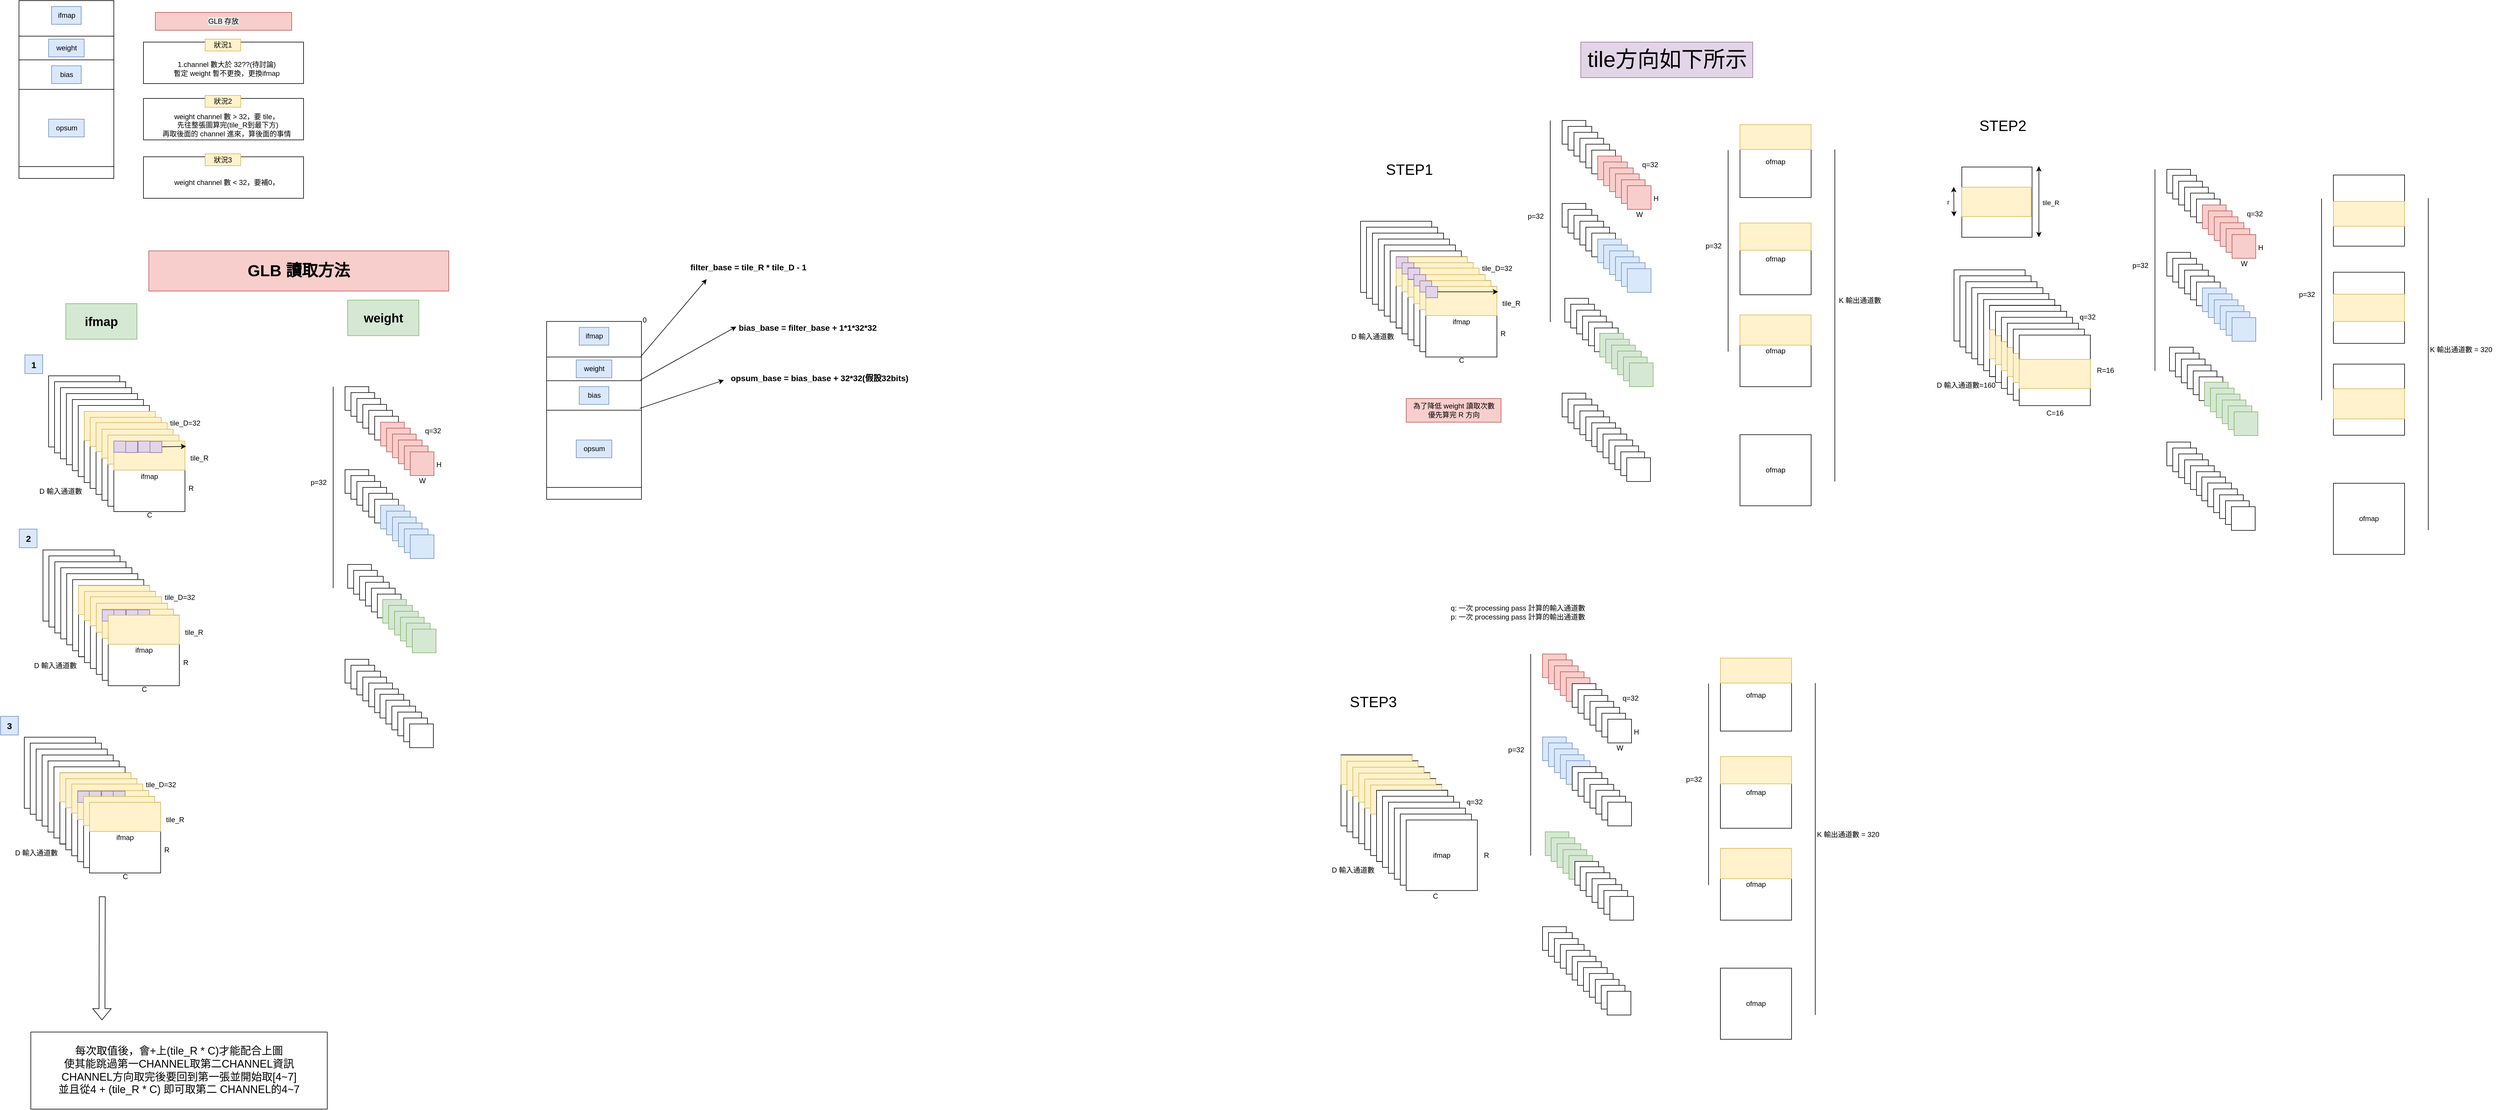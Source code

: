 <mxfile version="27.1.0">
  <diagram name="第 1 页" id="jgTOyMrJopV3lDKcmbPH">
    <mxGraphModel dx="2593" dy="1493" grid="1" gridSize="10" guides="1" tooltips="1" connect="1" arrows="1" fold="1" page="1" pageScale="1" pageWidth="827" pageHeight="1169" math="0" shadow="0">
      <root>
        <mxCell id="0" />
        <mxCell id="1" parent="0" />
        <mxCell id="YskFfYirQ6dFapuEUr3h-68" value="&lt;span style=&quot;color: rgb(0, 0, 0); font-family: Helvetica; font-size: 12px; font-style: normal; font-variant-ligatures: normal; font-variant-caps: normal; font-weight: 400; letter-spacing: normal; orphans: 2; text-align: center; text-indent: 0px; text-transform: none; widows: 2; word-spacing: 0px; -webkit-text-stroke-width: 0px; white-space: normal; background-color: rgb(236, 236, 236); text-decoration-thickness: initial; text-decoration-style: initial; text-decoration-color: initial; float: none; display: inline !important;&quot;&gt;GLB 存放&lt;/span&gt;" style="rounded=0;whiteSpace=wrap;html=1;fillColor=#f8cecc;strokeColor=#b85450;" vertex="1" parent="1">
          <mxGeometry x="270" y="70" width="230" height="30" as="geometry" />
        </mxCell>
        <mxCell id="YskFfYirQ6dFapuEUr3h-70" value="" style="rounded=0;whiteSpace=wrap;html=1;" vertex="1" parent="1">
          <mxGeometry x="250" y="120" width="270" height="70" as="geometry" />
        </mxCell>
        <mxCell id="YskFfYirQ6dFapuEUr3h-71" value="狀況1" style="rounded=0;whiteSpace=wrap;html=1;fillColor=#fff2cc;strokeColor=#d6b656;" vertex="1" parent="1">
          <mxGeometry x="354" y="115" width="60" height="20" as="geometry" />
        </mxCell>
        <mxCell id="YskFfYirQ6dFapuEUr3h-73" value="1.channel 數大於 32??(待討論)&lt;div&gt;暫定 weight 暫不更換，更換ifmap&lt;/div&gt;" style="text;html=1;align=center;verticalAlign=middle;resizable=0;points=[];autosize=1;strokeColor=none;fillColor=none;" vertex="1" parent="1">
          <mxGeometry x="290" y="145" width="200" height="40" as="geometry" />
        </mxCell>
        <mxCell id="YskFfYirQ6dFapuEUr3h-74" value="" style="rounded=0;whiteSpace=wrap;html=1;" vertex="1" parent="1">
          <mxGeometry x="40" y="50" width="160" height="300" as="geometry" />
        </mxCell>
        <mxCell id="YskFfYirQ6dFapuEUr3h-75" value="" style="endArrow=none;html=1;rounded=0;entryX=0.997;entryY=0.387;entryDx=0;entryDy=0;exitX=0;exitY=0.387;exitDx=0;exitDy=0;exitPerimeter=0;entryPerimeter=0;" edge="1" parent="1">
          <mxGeometry width="50" height="50" relative="1" as="geometry">
            <mxPoint x="40" y="150.0" as="sourcePoint" />
            <mxPoint x="199.52" y="150.0" as="targetPoint" />
          </mxGeometry>
        </mxCell>
        <mxCell id="YskFfYirQ6dFapuEUr3h-76" value="" style="endArrow=none;html=1;rounded=0;entryX=0.997;entryY=0.387;entryDx=0;entryDy=0;exitX=0;exitY=0.387;exitDx=0;exitDy=0;exitPerimeter=0;entryPerimeter=0;" edge="1" parent="1">
          <mxGeometry width="50" height="50" relative="1" as="geometry">
            <mxPoint x="40" y="110" as="sourcePoint" />
            <mxPoint x="200" y="110" as="targetPoint" />
          </mxGeometry>
        </mxCell>
        <mxCell id="YskFfYirQ6dFapuEUr3h-77" value="" style="endArrow=none;html=1;rounded=0;entryX=0.997;entryY=0.387;entryDx=0;entryDy=0;exitX=0;exitY=0.387;exitDx=0;exitDy=0;exitPerimeter=0;entryPerimeter=0;" edge="1" parent="1">
          <mxGeometry width="50" height="50" relative="1" as="geometry">
            <mxPoint x="40" y="199.71" as="sourcePoint" />
            <mxPoint x="200" y="199.71" as="targetPoint" />
          </mxGeometry>
        </mxCell>
        <mxCell id="YskFfYirQ6dFapuEUr3h-78" value="" style="endArrow=none;html=1;rounded=0;entryX=0.997;entryY=0.387;entryDx=0;entryDy=0;exitX=0;exitY=0.387;exitDx=0;exitDy=0;exitPerimeter=0;entryPerimeter=0;" edge="1" parent="1">
          <mxGeometry width="50" height="50" relative="1" as="geometry">
            <mxPoint x="40" y="330" as="sourcePoint" />
            <mxPoint x="200" y="330" as="targetPoint" />
          </mxGeometry>
        </mxCell>
        <mxCell id="YskFfYirQ6dFapuEUr3h-79" value="ifmap" style="text;html=1;align=center;verticalAlign=middle;resizable=0;points=[];autosize=1;strokeColor=#6c8ebf;fillColor=#dae8fc;" vertex="1" parent="1">
          <mxGeometry x="95" y="60" width="50" height="30" as="geometry" />
        </mxCell>
        <mxCell id="YskFfYirQ6dFapuEUr3h-82" value="weight" style="text;html=1;align=center;verticalAlign=middle;resizable=0;points=[];autosize=1;strokeColor=#6c8ebf;fillColor=#dae8fc;" vertex="1" parent="1">
          <mxGeometry x="90" y="115" width="60" height="30" as="geometry" />
        </mxCell>
        <mxCell id="YskFfYirQ6dFapuEUr3h-83" value="bias" style="text;html=1;align=center;verticalAlign=middle;resizable=0;points=[];autosize=1;strokeColor=#6c8ebf;fillColor=#dae8fc;" vertex="1" parent="1">
          <mxGeometry x="95" y="160" width="50" height="30" as="geometry" />
        </mxCell>
        <mxCell id="YskFfYirQ6dFapuEUr3h-84" value="opsum" style="text;html=1;align=center;verticalAlign=middle;resizable=0;points=[];autosize=1;strokeColor=#6c8ebf;fillColor=#dae8fc;" vertex="1" parent="1">
          <mxGeometry x="90" y="250" width="60" height="30" as="geometry" />
        </mxCell>
        <mxCell id="YskFfYirQ6dFapuEUr3h-85" value="d" style="whiteSpace=wrap;html=1;" vertex="1" parent="1">
          <mxGeometry x="2643" y="252.25" width="40" height="40" as="geometry" />
        </mxCell>
        <mxCell id="YskFfYirQ6dFapuEUr3h-86" value="" style="whiteSpace=wrap;html=1;" vertex="1" parent="1">
          <mxGeometry x="2653" y="262.25" width="40" height="40" as="geometry" />
        </mxCell>
        <mxCell id="YskFfYirQ6dFapuEUr3h-87" value="" style="whiteSpace=wrap;html=1;" vertex="1" parent="1">
          <mxGeometry x="2663" y="272.25" width="40" height="40" as="geometry" />
        </mxCell>
        <mxCell id="YskFfYirQ6dFapuEUr3h-88" value="" style="whiteSpace=wrap;html=1;" vertex="1" parent="1">
          <mxGeometry x="2673" y="282.25" width="40" height="40" as="geometry" />
        </mxCell>
        <mxCell id="YskFfYirQ6dFapuEUr3h-89" value="" style="whiteSpace=wrap;html=1;" vertex="1" parent="1">
          <mxGeometry x="2683" y="292.25" width="40" height="40" as="geometry" />
        </mxCell>
        <mxCell id="YskFfYirQ6dFapuEUr3h-90" value="" style="whiteSpace=wrap;html=1;" vertex="1" parent="1">
          <mxGeometry x="2693" y="302.25" width="40" height="40" as="geometry" />
        </mxCell>
        <mxCell id="YskFfYirQ6dFapuEUr3h-91" value="" style="whiteSpace=wrap;html=1;" vertex="1" parent="1">
          <mxGeometry x="2303" y="422.25" width="120" height="120" as="geometry" />
        </mxCell>
        <mxCell id="YskFfYirQ6dFapuEUr3h-92" value="" style="whiteSpace=wrap;html=1;" vertex="1" parent="1">
          <mxGeometry x="2313" y="432.25" width="120" height="120" as="geometry" />
        </mxCell>
        <mxCell id="YskFfYirQ6dFapuEUr3h-93" value="" style="whiteSpace=wrap;html=1;" vertex="1" parent="1">
          <mxGeometry x="2323" y="442.25" width="120" height="120" as="geometry" />
        </mxCell>
        <mxCell id="YskFfYirQ6dFapuEUr3h-94" value="" style="whiteSpace=wrap;html=1;" vertex="1" parent="1">
          <mxGeometry x="2333" y="452.25" width="120" height="120" as="geometry" />
        </mxCell>
        <mxCell id="YskFfYirQ6dFapuEUr3h-95" value="" style="whiteSpace=wrap;html=1;" vertex="1" parent="1">
          <mxGeometry x="2343" y="462.25" width="120" height="120" as="geometry" />
        </mxCell>
        <mxCell id="YskFfYirQ6dFapuEUr3h-96" value="ifmap" style="whiteSpace=wrap;html=1;" vertex="1" parent="1">
          <mxGeometry x="2353" y="472.25" width="120" height="120" as="geometry" />
        </mxCell>
        <mxCell id="YskFfYirQ6dFapuEUr3h-97" value="" style="whiteSpace=wrap;html=1;fillColor=#f8cecc;strokeColor=#b85450;" vertex="1" parent="1">
          <mxGeometry x="2703" y="312.25" width="40" height="40" as="geometry" />
        </mxCell>
        <mxCell id="YskFfYirQ6dFapuEUr3h-98" value="" style="whiteSpace=wrap;html=1;fillColor=#f8cecc;strokeColor=#b85450;" vertex="1" parent="1">
          <mxGeometry x="2713" y="322.25" width="40" height="40" as="geometry" />
        </mxCell>
        <mxCell id="YskFfYirQ6dFapuEUr3h-99" value="" style="whiteSpace=wrap;html=1;fillColor=#f8cecc;strokeColor=#b85450;" vertex="1" parent="1">
          <mxGeometry x="2723" y="332.25" width="40" height="40" as="geometry" />
        </mxCell>
        <mxCell id="YskFfYirQ6dFapuEUr3h-100" value="" style="whiteSpace=wrap;html=1;fillColor=#f8cecc;strokeColor=#b85450;" vertex="1" parent="1">
          <mxGeometry x="2733" y="342.25" width="40" height="40" as="geometry" />
        </mxCell>
        <mxCell id="YskFfYirQ6dFapuEUr3h-101" value="" style="whiteSpace=wrap;html=1;fillColor=#f8cecc;strokeColor=#b85450;" vertex="1" parent="1">
          <mxGeometry x="2743" y="352.25" width="40" height="40" as="geometry" />
        </mxCell>
        <mxCell id="YskFfYirQ6dFapuEUr3h-102" value="" style="whiteSpace=wrap;html=1;fillColor=#f8cecc;strokeColor=#b85450;" vertex="1" parent="1">
          <mxGeometry x="2753" y="362.25" width="40" height="40" as="geometry" />
        </mxCell>
        <mxCell id="YskFfYirQ6dFapuEUr3h-103" value="" style="whiteSpace=wrap;html=1;" vertex="1" parent="1">
          <mxGeometry x="2643" y="392.25" width="40" height="40" as="geometry" />
        </mxCell>
        <mxCell id="YskFfYirQ6dFapuEUr3h-104" value="" style="whiteSpace=wrap;html=1;" vertex="1" parent="1">
          <mxGeometry x="2653" y="402.25" width="40" height="40" as="geometry" />
        </mxCell>
        <mxCell id="YskFfYirQ6dFapuEUr3h-105" value="" style="whiteSpace=wrap;html=1;" vertex="1" parent="1">
          <mxGeometry x="2663" y="412.25" width="40" height="40" as="geometry" />
        </mxCell>
        <mxCell id="YskFfYirQ6dFapuEUr3h-106" value="" style="whiteSpace=wrap;html=1;" vertex="1" parent="1">
          <mxGeometry x="2673" y="422.25" width="40" height="40" as="geometry" />
        </mxCell>
        <mxCell id="YskFfYirQ6dFapuEUr3h-107" value="" style="whiteSpace=wrap;html=1;" vertex="1" parent="1">
          <mxGeometry x="2683" y="432.25" width="40" height="40" as="geometry" />
        </mxCell>
        <mxCell id="YskFfYirQ6dFapuEUr3h-108" value="" style="whiteSpace=wrap;html=1;" vertex="1" parent="1">
          <mxGeometry x="2693" y="442.25" width="40" height="40" as="geometry" />
        </mxCell>
        <mxCell id="YskFfYirQ6dFapuEUr3h-109" value="" style="whiteSpace=wrap;html=1;" vertex="1" parent="1">
          <mxGeometry x="2643" y="712.25" width="40" height="40" as="geometry" />
        </mxCell>
        <mxCell id="YskFfYirQ6dFapuEUr3h-110" value="" style="whiteSpace=wrap;html=1;" vertex="1" parent="1">
          <mxGeometry x="2653" y="722.25" width="40" height="40" as="geometry" />
        </mxCell>
        <mxCell id="YskFfYirQ6dFapuEUr3h-111" value="" style="whiteSpace=wrap;html=1;" vertex="1" parent="1">
          <mxGeometry x="2663" y="732.25" width="40" height="40" as="geometry" />
        </mxCell>
        <mxCell id="YskFfYirQ6dFapuEUr3h-112" value="" style="whiteSpace=wrap;html=1;" vertex="1" parent="1">
          <mxGeometry x="2673" y="742.25" width="40" height="40" as="geometry" />
        </mxCell>
        <mxCell id="YskFfYirQ6dFapuEUr3h-113" value="" style="whiteSpace=wrap;html=1;" vertex="1" parent="1">
          <mxGeometry x="2683" y="752.25" width="40" height="40" as="geometry" />
        </mxCell>
        <mxCell id="YskFfYirQ6dFapuEUr3h-114" value="" style="whiteSpace=wrap;html=1;" vertex="1" parent="1">
          <mxGeometry x="2693" y="762.25" width="40" height="40" as="geometry" />
        </mxCell>
        <mxCell id="YskFfYirQ6dFapuEUr3h-115" value="ofmap" style="whiteSpace=wrap;html=1;" vertex="1" parent="1">
          <mxGeometry x="2943" y="262.25" width="120" height="120" as="geometry" />
        </mxCell>
        <mxCell id="YskFfYirQ6dFapuEUr3h-116" value="ofmap" style="whiteSpace=wrap;html=1;" vertex="1" parent="1">
          <mxGeometry x="2943" y="426.25" width="120" height="120" as="geometry" />
        </mxCell>
        <mxCell id="YskFfYirQ6dFapuEUr3h-117" value="ofmap" style="whiteSpace=wrap;html=1;" vertex="1" parent="1">
          <mxGeometry x="2943" y="782.25" width="120" height="120" as="geometry" />
        </mxCell>
        <mxCell id="YskFfYirQ6dFapuEUr3h-118" value="R" style="text;html=1;align=center;verticalAlign=middle;resizable=0;points=[];autosize=1;" vertex="1" parent="1">
          <mxGeometry x="2473" y="522.25" width="30" height="30" as="geometry" />
        </mxCell>
        <mxCell id="YskFfYirQ6dFapuEUr3h-119" value="C" style="text;html=1;align=center;verticalAlign=middle;resizable=0;points=[];autosize=1;" vertex="1" parent="1">
          <mxGeometry x="2398" y="592.25" width="30" height="30" as="geometry" />
        </mxCell>
        <mxCell id="YskFfYirQ6dFapuEUr3h-120" value="D 輸入通道數" style="text;html=1;align=center;verticalAlign=middle;resizable=0;points=[];autosize=1;strokeColor=none;fillColor=none;" vertex="1" parent="1">
          <mxGeometry x="2273" y="602.25" width="100" height="30" as="geometry" />
        </mxCell>
        <mxCell id="YskFfYirQ6dFapuEUr3h-121" value="H" style="text;html=1;align=center;verticalAlign=middle;resizable=0;points=[];autosize=1;" vertex="1" parent="1">
          <mxGeometry x="2786" y="369.25" width="30" height="30" as="geometry" />
        </mxCell>
        <mxCell id="YskFfYirQ6dFapuEUr3h-122" value="W" style="text;html=1;align=center;verticalAlign=middle;resizable=0;points=[];autosize=1;" vertex="1" parent="1">
          <mxGeometry x="2758" y="396.25" width="30" height="30" as="geometry" />
        </mxCell>
        <mxCell id="YskFfYirQ6dFapuEUr3h-123" value="K 輸出通道數" style="text;html=1;align=center;verticalAlign=middle;resizable=0;points=[];autosize=1;strokeColor=none;fillColor=none;" vertex="1" parent="1">
          <mxGeometry x="3100" y="541.25" width="90" height="30" as="geometry" />
        </mxCell>
        <mxCell id="YskFfYirQ6dFapuEUr3h-124" value="" style="endArrow=none;html=1;rounded=0;" edge="1" parent="1">
          <mxGeometry width="50" height="50" relative="1" as="geometry">
            <mxPoint x="3103" y="861.25" as="sourcePoint" />
            <mxPoint x="3103" y="301.25" as="targetPoint" />
          </mxGeometry>
        </mxCell>
        <mxCell id="YskFfYirQ6dFapuEUr3h-125" value="" style="whiteSpace=wrap;html=1;fillColor=#dae8fc;strokeColor=#6c8ebf;" vertex="1" parent="1">
          <mxGeometry x="2703" y="452.25" width="40" height="40" as="geometry" />
        </mxCell>
        <mxCell id="YskFfYirQ6dFapuEUr3h-126" value="" style="whiteSpace=wrap;html=1;fillColor=#dae8fc;strokeColor=#6c8ebf;" vertex="1" parent="1">
          <mxGeometry x="2713" y="462.25" width="40" height="40" as="geometry" />
        </mxCell>
        <mxCell id="YskFfYirQ6dFapuEUr3h-127" value="" style="whiteSpace=wrap;html=1;fillColor=#dae8fc;strokeColor=#6c8ebf;" vertex="1" parent="1">
          <mxGeometry x="2723" y="472.25" width="40" height="40" as="geometry" />
        </mxCell>
        <mxCell id="YskFfYirQ6dFapuEUr3h-128" value="" style="whiteSpace=wrap;html=1;fillColor=#dae8fc;strokeColor=#6c8ebf;" vertex="1" parent="1">
          <mxGeometry x="2733" y="482.25" width="40" height="40" as="geometry" />
        </mxCell>
        <mxCell id="YskFfYirQ6dFapuEUr3h-129" value="" style="whiteSpace=wrap;html=1;fillColor=#dae8fc;strokeColor=#6c8ebf;" vertex="1" parent="1">
          <mxGeometry x="2743" y="492.25" width="40" height="40" as="geometry" />
        </mxCell>
        <mxCell id="YskFfYirQ6dFapuEUr3h-130" value="" style="whiteSpace=wrap;html=1;fillColor=#dae8fc;strokeColor=#6c8ebf;" vertex="1" parent="1">
          <mxGeometry x="2753" y="502.25" width="40" height="40" as="geometry" />
        </mxCell>
        <mxCell id="YskFfYirQ6dFapuEUr3h-131" value="q=32" style="text;html=1;align=center;verticalAlign=middle;resizable=0;points=[];autosize=1;strokeColor=none;fillColor=none;" vertex="1" parent="1">
          <mxGeometry x="2766" y="312.25" width="50" height="30" as="geometry" />
        </mxCell>
        <mxCell id="YskFfYirQ6dFapuEUr3h-132" value="" style="whiteSpace=wrap;html=1;" vertex="1" parent="1">
          <mxGeometry x="2702" y="771.25" width="40" height="40" as="geometry" />
        </mxCell>
        <mxCell id="YskFfYirQ6dFapuEUr3h-133" value="" style="whiteSpace=wrap;html=1;" vertex="1" parent="1">
          <mxGeometry x="2712" y="781.25" width="40" height="40" as="geometry" />
        </mxCell>
        <mxCell id="YskFfYirQ6dFapuEUr3h-134" value="" style="whiteSpace=wrap;html=1;" vertex="1" parent="1">
          <mxGeometry x="2722" y="791.25" width="40" height="40" as="geometry" />
        </mxCell>
        <mxCell id="YskFfYirQ6dFapuEUr3h-135" value="" style="whiteSpace=wrap;html=1;" vertex="1" parent="1">
          <mxGeometry x="2732" y="801.25" width="40" height="40" as="geometry" />
        </mxCell>
        <mxCell id="YskFfYirQ6dFapuEUr3h-136" value="" style="whiteSpace=wrap;html=1;" vertex="1" parent="1">
          <mxGeometry x="2742" y="811.25" width="40" height="40" as="geometry" />
        </mxCell>
        <mxCell id="YskFfYirQ6dFapuEUr3h-137" value="" style="whiteSpace=wrap;html=1;" vertex="1" parent="1">
          <mxGeometry x="2752" y="821.25" width="40" height="40" as="geometry" />
        </mxCell>
        <mxCell id="YskFfYirQ6dFapuEUr3h-138" value="" style="whiteSpace=wrap;html=1;" vertex="1" parent="1">
          <mxGeometry x="2647.5" y="552.25" width="40" height="40" as="geometry" />
        </mxCell>
        <mxCell id="YskFfYirQ6dFapuEUr3h-139" value="" style="whiteSpace=wrap;html=1;" vertex="1" parent="1">
          <mxGeometry x="2657.5" y="562.25" width="40" height="40" as="geometry" />
        </mxCell>
        <mxCell id="YskFfYirQ6dFapuEUr3h-140" value="" style="whiteSpace=wrap;html=1;" vertex="1" parent="1">
          <mxGeometry x="2667.5" y="572.25" width="40" height="40" as="geometry" />
        </mxCell>
        <mxCell id="YskFfYirQ6dFapuEUr3h-141" value="" style="whiteSpace=wrap;html=1;" vertex="1" parent="1">
          <mxGeometry x="2677.5" y="582.25" width="40" height="40" as="geometry" />
        </mxCell>
        <mxCell id="YskFfYirQ6dFapuEUr3h-142" value="" style="whiteSpace=wrap;html=1;" vertex="1" parent="1">
          <mxGeometry x="2687.5" y="592.25" width="40" height="40" as="geometry" />
        </mxCell>
        <mxCell id="YskFfYirQ6dFapuEUr3h-143" value="" style="whiteSpace=wrap;html=1;" vertex="1" parent="1">
          <mxGeometry x="2697.5" y="602.25" width="40" height="40" as="geometry" />
        </mxCell>
        <mxCell id="YskFfYirQ6dFapuEUr3h-144" value="" style="whiteSpace=wrap;html=1;fillColor=#d5e8d4;strokeColor=#82b366;" vertex="1" parent="1">
          <mxGeometry x="2706.5" y="611.25" width="40" height="40" as="geometry" />
        </mxCell>
        <mxCell id="YskFfYirQ6dFapuEUr3h-145" value="" style="whiteSpace=wrap;html=1;fillColor=#d5e8d4;strokeColor=#82b366;" vertex="1" parent="1">
          <mxGeometry x="2716.5" y="621.25" width="40" height="40" as="geometry" />
        </mxCell>
        <mxCell id="YskFfYirQ6dFapuEUr3h-146" value="" style="whiteSpace=wrap;html=1;fillColor=#d5e8d4;strokeColor=#82b366;" vertex="1" parent="1">
          <mxGeometry x="2726.5" y="631.25" width="40" height="40" as="geometry" />
        </mxCell>
        <mxCell id="YskFfYirQ6dFapuEUr3h-147" value="" style="whiteSpace=wrap;html=1;fillColor=#d5e8d4;strokeColor=#82b366;" vertex="1" parent="1">
          <mxGeometry x="2736.5" y="641.25" width="40" height="40" as="geometry" />
        </mxCell>
        <mxCell id="YskFfYirQ6dFapuEUr3h-148" value="" style="whiteSpace=wrap;html=1;fillColor=#d5e8d4;strokeColor=#82b366;" vertex="1" parent="1">
          <mxGeometry x="2746.5" y="651.25" width="40" height="40" as="geometry" />
        </mxCell>
        <mxCell id="YskFfYirQ6dFapuEUr3h-149" value="" style="whiteSpace=wrap;html=1;fillColor=#d5e8d4;strokeColor=#82b366;" vertex="1" parent="1">
          <mxGeometry x="2756.5" y="661.25" width="40" height="40" as="geometry" />
        </mxCell>
        <mxCell id="YskFfYirQ6dFapuEUr3h-150" value="" style="endArrow=none;html=1;rounded=0;" edge="1" parent="1">
          <mxGeometry width="50" height="50" relative="1" as="geometry">
            <mxPoint x="2623" y="592.25" as="sourcePoint" />
            <mxPoint x="2623" y="252.25" as="targetPoint" />
          </mxGeometry>
        </mxCell>
        <mxCell id="YskFfYirQ6dFapuEUr3h-151" value="p=32" style="text;html=1;align=center;verticalAlign=middle;resizable=0;points=[];autosize=1;strokeColor=none;fillColor=none;" vertex="1" parent="1">
          <mxGeometry x="2573" y="399.25" width="50" height="30" as="geometry" />
        </mxCell>
        <mxCell id="YskFfYirQ6dFapuEUr3h-152" value="" style="whiteSpace=wrap;html=1;" vertex="1" parent="1">
          <mxGeometry x="2363" y="482.25" width="120" height="120" as="geometry" />
        </mxCell>
        <mxCell id="YskFfYirQ6dFapuEUr3h-153" value="" style="whiteSpace=wrap;html=1;" vertex="1" parent="1">
          <mxGeometry x="2363" y="482.25" width="120" height="120" as="geometry" />
        </mxCell>
        <mxCell id="YskFfYirQ6dFapuEUr3h-154" value="" style="whiteSpace=wrap;html=1;" vertex="1" parent="1">
          <mxGeometry x="2363" y="482.25" width="120" height="120" as="geometry" />
        </mxCell>
        <mxCell id="YskFfYirQ6dFapuEUr3h-155" value="" style="whiteSpace=wrap;html=1;" vertex="1" parent="1">
          <mxGeometry x="2363" y="482.25" width="120" height="120" as="geometry" />
        </mxCell>
        <mxCell id="YskFfYirQ6dFapuEUr3h-156" value="" style="whiteSpace=wrap;html=1;" vertex="1" parent="1">
          <mxGeometry x="2363" y="482.25" width="120" height="120" as="geometry" />
        </mxCell>
        <mxCell id="YskFfYirQ6dFapuEUr3h-157" value="" style="whiteSpace=wrap;html=1;" vertex="1" parent="1">
          <mxGeometry x="2373" y="492.25" width="120" height="120" as="geometry" />
        </mxCell>
        <mxCell id="YskFfYirQ6dFapuEUr3h-158" value="" style="whiteSpace=wrap;html=1;" vertex="1" parent="1">
          <mxGeometry x="2383" y="502.25" width="120" height="120" as="geometry" />
        </mxCell>
        <mxCell id="YskFfYirQ6dFapuEUr3h-159" value="" style="whiteSpace=wrap;html=1;" vertex="1" parent="1">
          <mxGeometry x="2393" y="512.25" width="120" height="120" as="geometry" />
        </mxCell>
        <mxCell id="YskFfYirQ6dFapuEUr3h-160" value="" style="whiteSpace=wrap;html=1;" vertex="1" parent="1">
          <mxGeometry x="2403" y="522.25" width="120" height="120" as="geometry" />
        </mxCell>
        <mxCell id="YskFfYirQ6dFapuEUr3h-161" value="ifmap" style="whiteSpace=wrap;html=1;" vertex="1" parent="1">
          <mxGeometry x="2413" y="532.25" width="120" height="119" as="geometry" />
        </mxCell>
        <mxCell id="YskFfYirQ6dFapuEUr3h-162" value="R" style="text;html=1;align=center;verticalAlign=middle;resizable=0;points=[];autosize=1;strokeColor=none;fillColor=none;" vertex="1" parent="1">
          <mxGeometry x="2528" y="597.25" width="30" height="30" as="geometry" />
        </mxCell>
        <mxCell id="YskFfYirQ6dFapuEUr3h-163" value="C" style="text;html=1;align=center;verticalAlign=middle;resizable=0;points=[];autosize=1;" vertex="1" parent="1">
          <mxGeometry x="2458" y="642.25" width="30" height="30" as="geometry" />
        </mxCell>
        <mxCell id="YskFfYirQ6dFapuEUr3h-164" value="tile_D=32" style="text;html=1;align=center;verticalAlign=middle;resizable=0;points=[];autosize=1;" vertex="1" parent="1">
          <mxGeometry x="2498" y="487.25" width="70" height="30" as="geometry" />
        </mxCell>
        <mxCell id="YskFfYirQ6dFapuEUr3h-165" value="ofmap" style="whiteSpace=wrap;html=1;" vertex="1" parent="1">
          <mxGeometry x="2943" y="581.25" width="120" height="120" as="geometry" />
        </mxCell>
        <mxCell id="YskFfYirQ6dFapuEUr3h-166" value="" style="endArrow=none;html=1;rounded=0;" edge="1" parent="1">
          <mxGeometry width="50" height="50" relative="1" as="geometry">
            <mxPoint x="2923" y="642.25" as="sourcePoint" />
            <mxPoint x="2923" y="302.25" as="targetPoint" />
          </mxGeometry>
        </mxCell>
        <mxCell id="YskFfYirQ6dFapuEUr3h-167" value="p=32" style="text;html=1;align=center;verticalAlign=middle;resizable=0;points=[];autosize=1;strokeColor=none;fillColor=none;" vertex="1" parent="1">
          <mxGeometry x="2873" y="449.25" width="50" height="30" as="geometry" />
        </mxCell>
        <mxCell id="YskFfYirQ6dFapuEUr3h-168" value="" style="whiteSpace=wrap;html=1;fillColor=#fff2cc;strokeColor=#d6b656;" vertex="1" parent="1">
          <mxGeometry x="2363" y="482.25" width="120" height="49" as="geometry" />
        </mxCell>
        <mxCell id="YskFfYirQ6dFapuEUr3h-169" value="" style="whiteSpace=wrap;html=1;fillColor=#fff2cc;strokeColor=#d6b656;" vertex="1" parent="1">
          <mxGeometry x="2373" y="492.25" width="120" height="49" as="geometry" />
        </mxCell>
        <mxCell id="YskFfYirQ6dFapuEUr3h-170" value="" style="whiteSpace=wrap;html=1;fillColor=#fff2cc;strokeColor=#d6b656;" vertex="1" parent="1">
          <mxGeometry x="2383" y="501.25" width="120" height="49" as="geometry" />
        </mxCell>
        <mxCell id="YskFfYirQ6dFapuEUr3h-171" value="" style="whiteSpace=wrap;html=1;fillColor=#fff2cc;strokeColor=#d6b656;" vertex="1" parent="1">
          <mxGeometry x="2393" y="512.25" width="120" height="49" as="geometry" />
        </mxCell>
        <mxCell id="YskFfYirQ6dFapuEUr3h-172" value="" style="whiteSpace=wrap;html=1;fillColor=#fff2cc;strokeColor=#d6b656;" vertex="1" parent="1">
          <mxGeometry x="2403" y="522.25" width="120" height="49" as="geometry" />
        </mxCell>
        <mxCell id="YskFfYirQ6dFapuEUr3h-173" value="" style="whiteSpace=wrap;html=1;fillColor=#fff2cc;strokeColor=#d6b656;" vertex="1" parent="1">
          <mxGeometry x="2413" y="532.25" width="120" height="49" as="geometry" />
        </mxCell>
        <mxCell id="YskFfYirQ6dFapuEUr3h-174" value="" style="whiteSpace=wrap;html=1;fillColor=#fff2cc;strokeColor=#d6b656;" vertex="1" parent="1">
          <mxGeometry x="2943" y="580.25" width="120" height="51" as="geometry" />
        </mxCell>
        <mxCell id="YskFfYirQ6dFapuEUr3h-175" value="" style="whiteSpace=wrap;html=1;fillColor=#fff2cc;strokeColor=#d6b656;" vertex="1" parent="1">
          <mxGeometry x="2910" y="1480.25" width="120" height="51" as="geometry" />
        </mxCell>
        <mxCell id="YskFfYirQ6dFapuEUr3h-176" value="" style="whiteSpace=wrap;html=1;fillColor=#fff2cc;strokeColor=#d6b656;" vertex="1" parent="1">
          <mxGeometry x="2943" y="425.25" width="120" height="46" as="geometry" />
        </mxCell>
        <mxCell id="YskFfYirQ6dFapuEUr3h-177" value="" style="whiteSpace=wrap;html=1;fillColor=#fff2cc;strokeColor=#d6b656;" vertex="1" parent="1">
          <mxGeometry x="2943" y="259.25" width="120" height="42" as="geometry" />
        </mxCell>
        <mxCell id="YskFfYirQ6dFapuEUr3h-178" value="d" style="whiteSpace=wrap;html=1;fillColor=#f8cecc;strokeColor=#b85450;" vertex="1" parent="1">
          <mxGeometry x="2610" y="1152.25" width="40" height="40" as="geometry" />
        </mxCell>
        <mxCell id="YskFfYirQ6dFapuEUr3h-179" value="" style="whiteSpace=wrap;html=1;fillColor=#f8cecc;strokeColor=#b85450;" vertex="1" parent="1">
          <mxGeometry x="2620" y="1162.25" width="40" height="40" as="geometry" />
        </mxCell>
        <mxCell id="YskFfYirQ6dFapuEUr3h-180" value="" style="whiteSpace=wrap;html=1;fillColor=#f8cecc;strokeColor=#b85450;" vertex="1" parent="1">
          <mxGeometry x="2630" y="1172.25" width="40" height="40" as="geometry" />
        </mxCell>
        <mxCell id="YskFfYirQ6dFapuEUr3h-181" value="" style="whiteSpace=wrap;html=1;fillColor=#f8cecc;strokeColor=#b85450;" vertex="1" parent="1">
          <mxGeometry x="2640" y="1182.25" width="40" height="40" as="geometry" />
        </mxCell>
        <mxCell id="YskFfYirQ6dFapuEUr3h-182" value="" style="whiteSpace=wrap;html=1;fillColor=#f8cecc;strokeColor=#b85450;" vertex="1" parent="1">
          <mxGeometry x="2650" y="1192.25" width="40" height="40" as="geometry" />
        </mxCell>
        <mxCell id="YskFfYirQ6dFapuEUr3h-183" value="" style="whiteSpace=wrap;html=1;" vertex="1" parent="1">
          <mxGeometry x="2660" y="1202.25" width="40" height="40" as="geometry" />
        </mxCell>
        <mxCell id="YskFfYirQ6dFapuEUr3h-184" value="" style="whiteSpace=wrap;html=1;" vertex="1" parent="1">
          <mxGeometry x="2270" y="1322.25" width="120" height="120" as="geometry" />
        </mxCell>
        <mxCell id="YskFfYirQ6dFapuEUr3h-185" value="" style="whiteSpace=wrap;html=1;" vertex="1" parent="1">
          <mxGeometry x="2280" y="1332.25" width="120" height="120" as="geometry" />
        </mxCell>
        <mxCell id="YskFfYirQ6dFapuEUr3h-186" value="" style="whiteSpace=wrap;html=1;" vertex="1" parent="1">
          <mxGeometry x="2290" y="1342.25" width="120" height="120" as="geometry" />
        </mxCell>
        <mxCell id="YskFfYirQ6dFapuEUr3h-187" value="" style="whiteSpace=wrap;html=1;" vertex="1" parent="1">
          <mxGeometry x="2300" y="1352.25" width="120" height="120" as="geometry" />
        </mxCell>
        <mxCell id="YskFfYirQ6dFapuEUr3h-188" value="" style="whiteSpace=wrap;html=1;" vertex="1" parent="1">
          <mxGeometry x="2310" y="1362.25" width="120" height="120" as="geometry" />
        </mxCell>
        <mxCell id="YskFfYirQ6dFapuEUr3h-189" value="ifmap" style="whiteSpace=wrap;html=1;" vertex="1" parent="1">
          <mxGeometry x="2320" y="1372.25" width="120" height="120" as="geometry" />
        </mxCell>
        <mxCell id="YskFfYirQ6dFapuEUr3h-190" value="" style="whiteSpace=wrap;html=1;" vertex="1" parent="1">
          <mxGeometry x="2670" y="1212.25" width="40" height="40" as="geometry" />
        </mxCell>
        <mxCell id="YskFfYirQ6dFapuEUr3h-191" value="" style="whiteSpace=wrap;html=1;" vertex="1" parent="1">
          <mxGeometry x="2680" y="1222.25" width="40" height="40" as="geometry" />
        </mxCell>
        <mxCell id="YskFfYirQ6dFapuEUr3h-192" value="" style="whiteSpace=wrap;html=1;" vertex="1" parent="1">
          <mxGeometry x="2690" y="1232.25" width="40" height="40" as="geometry" />
        </mxCell>
        <mxCell id="YskFfYirQ6dFapuEUr3h-193" value="" style="whiteSpace=wrap;html=1;" vertex="1" parent="1">
          <mxGeometry x="2700" y="1242.25" width="40" height="40" as="geometry" />
        </mxCell>
        <mxCell id="YskFfYirQ6dFapuEUr3h-194" value="" style="whiteSpace=wrap;html=1;" vertex="1" parent="1">
          <mxGeometry x="2710" y="1252.25" width="40" height="40" as="geometry" />
        </mxCell>
        <mxCell id="YskFfYirQ6dFapuEUr3h-195" value="" style="whiteSpace=wrap;html=1;" vertex="1" parent="1">
          <mxGeometry x="2720" y="1262.25" width="40" height="40" as="geometry" />
        </mxCell>
        <mxCell id="YskFfYirQ6dFapuEUr3h-196" value="" style="whiteSpace=wrap;html=1;fillColor=#dae8fc;strokeColor=#6c8ebf;" vertex="1" parent="1">
          <mxGeometry x="2610" y="1292.25" width="40" height="40" as="geometry" />
        </mxCell>
        <mxCell id="YskFfYirQ6dFapuEUr3h-197" value="" style="whiteSpace=wrap;html=1;fillColor=#dae8fc;strokeColor=#6c8ebf;" vertex="1" parent="1">
          <mxGeometry x="2620" y="1302.25" width="40" height="40" as="geometry" />
        </mxCell>
        <mxCell id="YskFfYirQ6dFapuEUr3h-198" value="" style="whiteSpace=wrap;html=1;fillColor=#dae8fc;strokeColor=#6c8ebf;" vertex="1" parent="1">
          <mxGeometry x="2630" y="1312.25" width="40" height="40" as="geometry" />
        </mxCell>
        <mxCell id="YskFfYirQ6dFapuEUr3h-199" value="" style="whiteSpace=wrap;html=1;fillColor=#dae8fc;strokeColor=#6c8ebf;" vertex="1" parent="1">
          <mxGeometry x="2640" y="1322.25" width="40" height="40" as="geometry" />
        </mxCell>
        <mxCell id="YskFfYirQ6dFapuEUr3h-200" value="" style="whiteSpace=wrap;html=1;fillColor=#dae8fc;strokeColor=#6c8ebf;" vertex="1" parent="1">
          <mxGeometry x="2650" y="1332.25" width="40" height="40" as="geometry" />
        </mxCell>
        <mxCell id="YskFfYirQ6dFapuEUr3h-201" value="" style="whiteSpace=wrap;html=1;" vertex="1" parent="1">
          <mxGeometry x="2660" y="1342.25" width="40" height="40" as="geometry" />
        </mxCell>
        <mxCell id="YskFfYirQ6dFapuEUr3h-202" value="" style="whiteSpace=wrap;html=1;" vertex="1" parent="1">
          <mxGeometry x="2610" y="1612.25" width="40" height="40" as="geometry" />
        </mxCell>
        <mxCell id="YskFfYirQ6dFapuEUr3h-203" value="" style="whiteSpace=wrap;html=1;" vertex="1" parent="1">
          <mxGeometry x="2620" y="1622.25" width="40" height="40" as="geometry" />
        </mxCell>
        <mxCell id="YskFfYirQ6dFapuEUr3h-204" value="" style="whiteSpace=wrap;html=1;" vertex="1" parent="1">
          <mxGeometry x="2630" y="1632.25" width="40" height="40" as="geometry" />
        </mxCell>
        <mxCell id="YskFfYirQ6dFapuEUr3h-205" value="" style="whiteSpace=wrap;html=1;" vertex="1" parent="1">
          <mxGeometry x="2640" y="1642.25" width="40" height="40" as="geometry" />
        </mxCell>
        <mxCell id="YskFfYirQ6dFapuEUr3h-206" value="" style="whiteSpace=wrap;html=1;" vertex="1" parent="1">
          <mxGeometry x="2650" y="1652.25" width="40" height="40" as="geometry" />
        </mxCell>
        <mxCell id="YskFfYirQ6dFapuEUr3h-207" value="" style="whiteSpace=wrap;html=1;" vertex="1" parent="1">
          <mxGeometry x="2660" y="1662.25" width="40" height="40" as="geometry" />
        </mxCell>
        <mxCell id="YskFfYirQ6dFapuEUr3h-208" value="ofmap" style="whiteSpace=wrap;html=1;" vertex="1" parent="1">
          <mxGeometry x="2910" y="1162.25" width="120" height="120" as="geometry" />
        </mxCell>
        <mxCell id="YskFfYirQ6dFapuEUr3h-209" value="ofmap" style="whiteSpace=wrap;html=1;" vertex="1" parent="1">
          <mxGeometry x="2910" y="1326.25" width="120" height="120" as="geometry" />
        </mxCell>
        <mxCell id="YskFfYirQ6dFapuEUr3h-210" value="ofmap" style="whiteSpace=wrap;html=1;" vertex="1" parent="1">
          <mxGeometry x="2910" y="1682.25" width="120" height="120" as="geometry" />
        </mxCell>
        <mxCell id="YskFfYirQ6dFapuEUr3h-211" value="R" style="text;html=1;align=center;verticalAlign=middle;resizable=0;points=[];autosize=1;" vertex="1" parent="1">
          <mxGeometry x="2440" y="1422.25" width="30" height="30" as="geometry" />
        </mxCell>
        <mxCell id="YskFfYirQ6dFapuEUr3h-212" value="C" style="text;html=1;align=center;verticalAlign=middle;resizable=0;points=[];autosize=1;" vertex="1" parent="1">
          <mxGeometry x="2365" y="1492.25" width="30" height="30" as="geometry" />
        </mxCell>
        <mxCell id="YskFfYirQ6dFapuEUr3h-213" value="D 輸入通道數" style="text;html=1;align=center;verticalAlign=middle;resizable=0;points=[];autosize=1;strokeColor=none;fillColor=none;" vertex="1" parent="1">
          <mxGeometry x="2240" y="1502.25" width="100" height="30" as="geometry" />
        </mxCell>
        <mxCell id="YskFfYirQ6dFapuEUr3h-214" value="H" style="text;html=1;align=center;verticalAlign=middle;resizable=0;points=[];autosize=1;" vertex="1" parent="1">
          <mxGeometry x="2753" y="1269.25" width="30" height="30" as="geometry" />
        </mxCell>
        <mxCell id="YskFfYirQ6dFapuEUr3h-215" value="W" style="text;html=1;align=center;verticalAlign=middle;resizable=0;points=[];autosize=1;" vertex="1" parent="1">
          <mxGeometry x="2725" y="1296.25" width="30" height="30" as="geometry" />
        </mxCell>
        <mxCell id="YskFfYirQ6dFapuEUr3h-216" value="K 輸出通道數 = 320" style="text;html=1;align=center;verticalAlign=middle;resizable=0;points=[];autosize=1;strokeColor=none;fillColor=none;" vertex="1" parent="1">
          <mxGeometry x="3060" y="1442.25" width="130" height="30" as="geometry" />
        </mxCell>
        <mxCell id="YskFfYirQ6dFapuEUr3h-217" value="" style="endArrow=none;html=1;rounded=0;" edge="1" parent="1">
          <mxGeometry width="50" height="50" relative="1" as="geometry">
            <mxPoint x="3070" y="1761.25" as="sourcePoint" />
            <mxPoint x="3070" y="1201.25" as="targetPoint" />
          </mxGeometry>
        </mxCell>
        <mxCell id="YskFfYirQ6dFapuEUr3h-218" value="" style="whiteSpace=wrap;html=1;" vertex="1" parent="1">
          <mxGeometry x="2670" y="1352.25" width="40" height="40" as="geometry" />
        </mxCell>
        <mxCell id="YskFfYirQ6dFapuEUr3h-219" value="" style="whiteSpace=wrap;html=1;" vertex="1" parent="1">
          <mxGeometry x="2680" y="1362.25" width="40" height="40" as="geometry" />
        </mxCell>
        <mxCell id="YskFfYirQ6dFapuEUr3h-220" value="" style="whiteSpace=wrap;html=1;" vertex="1" parent="1">
          <mxGeometry x="2690" y="1372.25" width="40" height="40" as="geometry" />
        </mxCell>
        <mxCell id="YskFfYirQ6dFapuEUr3h-221" value="" style="whiteSpace=wrap;html=1;" vertex="1" parent="1">
          <mxGeometry x="2700" y="1382.25" width="40" height="40" as="geometry" />
        </mxCell>
        <mxCell id="YskFfYirQ6dFapuEUr3h-222" value="" style="whiteSpace=wrap;html=1;" vertex="1" parent="1">
          <mxGeometry x="2710" y="1392.25" width="40" height="40" as="geometry" />
        </mxCell>
        <mxCell id="YskFfYirQ6dFapuEUr3h-223" value="" style="whiteSpace=wrap;html=1;" vertex="1" parent="1">
          <mxGeometry x="2720" y="1402.25" width="40" height="40" as="geometry" />
        </mxCell>
        <mxCell id="YskFfYirQ6dFapuEUr3h-224" value="q: 一次 processing pass 計算的輸入通道數&lt;div&gt;p: 一次 processing pass 計算的輸出通道數&lt;/div&gt;" style="text;html=1;align=center;verticalAlign=middle;resizable=0;points=[];autosize=1;" vertex="1" parent="1">
          <mxGeometry x="2443" y="1062.25" width="250" height="40" as="geometry" />
        </mxCell>
        <mxCell id="YskFfYirQ6dFapuEUr3h-225" value="q=32" style="text;html=1;align=center;verticalAlign=middle;resizable=0;points=[];autosize=1;" vertex="1" parent="1">
          <mxGeometry x="2733" y="1212.25" width="50" height="30" as="geometry" />
        </mxCell>
        <mxCell id="YskFfYirQ6dFapuEUr3h-226" value="" style="whiteSpace=wrap;html=1;" vertex="1" parent="1">
          <mxGeometry x="2669" y="1671.25" width="40" height="40" as="geometry" />
        </mxCell>
        <mxCell id="YskFfYirQ6dFapuEUr3h-227" value="" style="whiteSpace=wrap;html=1;" vertex="1" parent="1">
          <mxGeometry x="2679" y="1681.25" width="40" height="40" as="geometry" />
        </mxCell>
        <mxCell id="YskFfYirQ6dFapuEUr3h-228" value="" style="whiteSpace=wrap;html=1;" vertex="1" parent="1">
          <mxGeometry x="2689" y="1691.25" width="40" height="40" as="geometry" />
        </mxCell>
        <mxCell id="YskFfYirQ6dFapuEUr3h-229" value="" style="whiteSpace=wrap;html=1;" vertex="1" parent="1">
          <mxGeometry x="2699" y="1701.25" width="40" height="40" as="geometry" />
        </mxCell>
        <mxCell id="YskFfYirQ6dFapuEUr3h-230" value="" style="whiteSpace=wrap;html=1;" vertex="1" parent="1">
          <mxGeometry x="2709" y="1711.25" width="40" height="40" as="geometry" />
        </mxCell>
        <mxCell id="YskFfYirQ6dFapuEUr3h-231" value="" style="whiteSpace=wrap;html=1;" vertex="1" parent="1">
          <mxGeometry x="2719" y="1721.25" width="40" height="40" as="geometry" />
        </mxCell>
        <mxCell id="YskFfYirQ6dFapuEUr3h-232" value="" style="whiteSpace=wrap;html=1;fillColor=#d5e8d4;strokeColor=#82b366;" vertex="1" parent="1">
          <mxGeometry x="2614.5" y="1452.25" width="40" height="40" as="geometry" />
        </mxCell>
        <mxCell id="YskFfYirQ6dFapuEUr3h-233" value="" style="whiteSpace=wrap;html=1;fillColor=#d5e8d4;strokeColor=#82b366;" vertex="1" parent="1">
          <mxGeometry x="2624.5" y="1462.25" width="40" height="40" as="geometry" />
        </mxCell>
        <mxCell id="YskFfYirQ6dFapuEUr3h-234" value="" style="whiteSpace=wrap;html=1;fillColor=#d5e8d4;strokeColor=#82b366;" vertex="1" parent="1">
          <mxGeometry x="2634.5" y="1472.25" width="40" height="40" as="geometry" />
        </mxCell>
        <mxCell id="YskFfYirQ6dFapuEUr3h-235" value="" style="whiteSpace=wrap;html=1;fillColor=#d5e8d4;strokeColor=#82b366;" vertex="1" parent="1">
          <mxGeometry x="2644.5" y="1482.25" width="40" height="40" as="geometry" />
        </mxCell>
        <mxCell id="YskFfYirQ6dFapuEUr3h-236" value="" style="whiteSpace=wrap;html=1;fillColor=#d5e8d4;strokeColor=#82b366;" vertex="1" parent="1">
          <mxGeometry x="2654.5" y="1492.25" width="40" height="40" as="geometry" />
        </mxCell>
        <mxCell id="YskFfYirQ6dFapuEUr3h-237" value="" style="whiteSpace=wrap;html=1;" vertex="1" parent="1">
          <mxGeometry x="2664.5" y="1502.25" width="40" height="40" as="geometry" />
        </mxCell>
        <mxCell id="YskFfYirQ6dFapuEUr3h-238" value="" style="whiteSpace=wrap;html=1;" vertex="1" parent="1">
          <mxGeometry x="2673.5" y="1511.25" width="40" height="40" as="geometry" />
        </mxCell>
        <mxCell id="YskFfYirQ6dFapuEUr3h-239" value="" style="whiteSpace=wrap;html=1;" vertex="1" parent="1">
          <mxGeometry x="2683.5" y="1521.25" width="40" height="40" as="geometry" />
        </mxCell>
        <mxCell id="YskFfYirQ6dFapuEUr3h-240" value="" style="whiteSpace=wrap;html=1;" vertex="1" parent="1">
          <mxGeometry x="2693.5" y="1531.25" width="40" height="40" as="geometry" />
        </mxCell>
        <mxCell id="YskFfYirQ6dFapuEUr3h-241" value="" style="whiteSpace=wrap;html=1;" vertex="1" parent="1">
          <mxGeometry x="2703.5" y="1541.25" width="40" height="40" as="geometry" />
        </mxCell>
        <mxCell id="YskFfYirQ6dFapuEUr3h-242" value="" style="whiteSpace=wrap;html=1;" vertex="1" parent="1">
          <mxGeometry x="2713.5" y="1551.25" width="40" height="40" as="geometry" />
        </mxCell>
        <mxCell id="YskFfYirQ6dFapuEUr3h-243" value="" style="whiteSpace=wrap;html=1;" vertex="1" parent="1">
          <mxGeometry x="2723.5" y="1561.25" width="40" height="40" as="geometry" />
        </mxCell>
        <mxCell id="YskFfYirQ6dFapuEUr3h-244" value="" style="endArrow=none;html=1;rounded=0;" edge="1" parent="1">
          <mxGeometry width="50" height="50" relative="1" as="geometry">
            <mxPoint x="2590" y="1492.25" as="sourcePoint" />
            <mxPoint x="2590" y="1152.25" as="targetPoint" />
          </mxGeometry>
        </mxCell>
        <mxCell id="YskFfYirQ6dFapuEUr3h-245" value="p=32" style="text;html=1;align=center;verticalAlign=middle;resizable=0;points=[];autosize=1;strokeColor=none;fillColor=none;" vertex="1" parent="1">
          <mxGeometry x="2540" y="1299.25" width="50" height="30" as="geometry" />
        </mxCell>
        <mxCell id="YskFfYirQ6dFapuEUr3h-246" value="" style="whiteSpace=wrap;html=1;" vertex="1" parent="1">
          <mxGeometry x="2330" y="1382.25" width="120" height="120" as="geometry" />
        </mxCell>
        <mxCell id="YskFfYirQ6dFapuEUr3h-247" value="" style="whiteSpace=wrap;html=1;" vertex="1" parent="1">
          <mxGeometry x="2330" y="1382.25" width="120" height="120" as="geometry" />
        </mxCell>
        <mxCell id="YskFfYirQ6dFapuEUr3h-248" value="" style="whiteSpace=wrap;html=1;" vertex="1" parent="1">
          <mxGeometry x="2330" y="1382.25" width="120" height="120" as="geometry" />
        </mxCell>
        <mxCell id="YskFfYirQ6dFapuEUr3h-249" value="" style="whiteSpace=wrap;html=1;" vertex="1" parent="1">
          <mxGeometry x="2330" y="1382.25" width="120" height="120" as="geometry" />
        </mxCell>
        <mxCell id="YskFfYirQ6dFapuEUr3h-250" value="R" style="text;html=1;align=center;verticalAlign=middle;resizable=0;points=[];autosize=1;strokeColor=none;fillColor=none;" vertex="1" parent="1">
          <mxGeometry x="2500" y="1477.25" width="30" height="30" as="geometry" />
        </mxCell>
        <mxCell id="YskFfYirQ6dFapuEUr3h-251" value="C" style="text;html=1;align=center;verticalAlign=middle;resizable=0;points=[];autosize=1;" vertex="1" parent="1">
          <mxGeometry x="2414.47" y="1546.25" width="30" height="30" as="geometry" />
        </mxCell>
        <mxCell id="YskFfYirQ6dFapuEUr3h-252" value="ofmap" style="whiteSpace=wrap;html=1;" vertex="1" parent="1">
          <mxGeometry x="2910" y="1481.25" width="120" height="120" as="geometry" />
        </mxCell>
        <mxCell id="YskFfYirQ6dFapuEUr3h-253" value="" style="endArrow=none;html=1;rounded=0;" edge="1" parent="1">
          <mxGeometry width="50" height="50" relative="1" as="geometry">
            <mxPoint x="2890" y="1542.25" as="sourcePoint" />
            <mxPoint x="2890" y="1202.25" as="targetPoint" />
          </mxGeometry>
        </mxCell>
        <mxCell id="YskFfYirQ6dFapuEUr3h-254" value="p=32" style="text;html=1;align=center;verticalAlign=middle;resizable=0;points=[];autosize=1;strokeColor=none;fillColor=none;" vertex="1" parent="1">
          <mxGeometry x="2840" y="1349.25" width="50" height="30" as="geometry" />
        </mxCell>
        <mxCell id="YskFfYirQ6dFapuEUr3h-255" value="" style="whiteSpace=wrap;html=1;fillColor=#fff2cc;strokeColor=#d6b656;" vertex="1" parent="1">
          <mxGeometry x="2270" y="1323.25" width="120" height="49" as="geometry" />
        </mxCell>
        <mxCell id="YskFfYirQ6dFapuEUr3h-256" value="" style="whiteSpace=wrap;html=1;fillColor=#fff2cc;strokeColor=#d6b656;" vertex="1" parent="1">
          <mxGeometry x="2280" y="1333.25" width="120" height="49" as="geometry" />
        </mxCell>
        <mxCell id="YskFfYirQ6dFapuEUr3h-257" value="" style="whiteSpace=wrap;html=1;fillColor=#fff2cc;strokeColor=#d6b656;" vertex="1" parent="1">
          <mxGeometry x="2290" y="1343.25" width="120" height="49" as="geometry" />
        </mxCell>
        <mxCell id="YskFfYirQ6dFapuEUr3h-258" value="" style="whiteSpace=wrap;html=1;fillColor=#fff2cc;strokeColor=#d6b656;" vertex="1" parent="1">
          <mxGeometry x="2300" y="1353.25" width="120" height="49" as="geometry" />
        </mxCell>
        <mxCell id="YskFfYirQ6dFapuEUr3h-259" value="" style="whiteSpace=wrap;html=1;fillColor=#fff2cc;strokeColor=#d6b656;" vertex="1" parent="1">
          <mxGeometry x="2310" y="1363.25" width="120" height="49" as="geometry" />
        </mxCell>
        <mxCell id="YskFfYirQ6dFapuEUr3h-260" value="" style="whiteSpace=wrap;html=1;fillColor=#fff2cc;strokeColor=#d6b656;" vertex="1" parent="1">
          <mxGeometry x="2320" y="1373.25" width="120" height="49" as="geometry" />
        </mxCell>
        <mxCell id="YskFfYirQ6dFapuEUr3h-261" value="" style="whiteSpace=wrap;html=1;fillColor=#fff2cc;strokeColor=#d6b656;" vertex="1" parent="1">
          <mxGeometry x="2910" y="1325.25" width="120" height="46" as="geometry" />
        </mxCell>
        <mxCell id="YskFfYirQ6dFapuEUr3h-262" value="" style="whiteSpace=wrap;html=1;fillColor=#fff2cc;strokeColor=#d6b656;" vertex="1" parent="1">
          <mxGeometry x="2910" y="1159.25" width="120" height="42" as="geometry" />
        </mxCell>
        <mxCell id="YskFfYirQ6dFapuEUr3h-263" value="" style="whiteSpace=wrap;html=1;" vertex="1" parent="1">
          <mxGeometry x="2330" y="1382.25" width="120" height="120" as="geometry" />
        </mxCell>
        <mxCell id="YskFfYirQ6dFapuEUr3h-264" value="" style="whiteSpace=wrap;html=1;" vertex="1" parent="1">
          <mxGeometry x="2340" y="1392.25" width="120" height="120" as="geometry" />
        </mxCell>
        <mxCell id="YskFfYirQ6dFapuEUr3h-265" value="" style="whiteSpace=wrap;html=1;" vertex="1" parent="1">
          <mxGeometry x="2350" y="1402.25" width="120" height="120" as="geometry" />
        </mxCell>
        <mxCell id="YskFfYirQ6dFapuEUr3h-266" value="" style="whiteSpace=wrap;html=1;" vertex="1" parent="1">
          <mxGeometry x="2360" y="1412.25" width="120" height="120" as="geometry" />
        </mxCell>
        <mxCell id="YskFfYirQ6dFapuEUr3h-267" value="" style="whiteSpace=wrap;html=1;" vertex="1" parent="1">
          <mxGeometry x="2370" y="1422.25" width="120" height="120" as="geometry" />
        </mxCell>
        <mxCell id="YskFfYirQ6dFapuEUr3h-268" value="ifmap" style="whiteSpace=wrap;html=1;" vertex="1" parent="1">
          <mxGeometry x="2380" y="1432.25" width="120" height="119" as="geometry" />
        </mxCell>
        <mxCell id="YskFfYirQ6dFapuEUr3h-269" value="q=32" style="text;html=1;align=center;verticalAlign=middle;resizable=0;points=[];autosize=1;" vertex="1" parent="1">
          <mxGeometry x="2470" y="1387.25" width="50" height="30" as="geometry" />
        </mxCell>
        <mxCell id="YskFfYirQ6dFapuEUr3h-270" value="" style="whiteSpace=wrap;html=1;" vertex="1" parent="1">
          <mxGeometry x="3304" y="504.25" width="120" height="120" as="geometry" />
        </mxCell>
        <mxCell id="YskFfYirQ6dFapuEUr3h-271" value="" style="whiteSpace=wrap;html=1;" vertex="1" parent="1">
          <mxGeometry x="3314" y="514.25" width="120" height="120" as="geometry" />
        </mxCell>
        <mxCell id="YskFfYirQ6dFapuEUr3h-272" value="" style="whiteSpace=wrap;html=1;" vertex="1" parent="1">
          <mxGeometry x="3324" y="524.25" width="120" height="120" as="geometry" />
        </mxCell>
        <mxCell id="YskFfYirQ6dFapuEUr3h-273" value="" style="whiteSpace=wrap;html=1;" vertex="1" parent="1">
          <mxGeometry x="3334" y="534.25" width="120" height="120" as="geometry" />
        </mxCell>
        <mxCell id="YskFfYirQ6dFapuEUr3h-274" value="" style="whiteSpace=wrap;html=1;" vertex="1" parent="1">
          <mxGeometry x="3344" y="544.25" width="120" height="120" as="geometry" />
        </mxCell>
        <mxCell id="YskFfYirQ6dFapuEUr3h-275" value="ifmap" style="whiteSpace=wrap;html=1;" vertex="1" parent="1">
          <mxGeometry x="3354" y="554.25" width="120" height="120" as="geometry" />
        </mxCell>
        <mxCell id="YskFfYirQ6dFapuEUr3h-276" value="ofmap" style="whiteSpace=wrap;html=1;" vertex="1" parent="1">
          <mxGeometry x="3944" y="344.25" width="120" height="120" as="geometry" />
        </mxCell>
        <mxCell id="YskFfYirQ6dFapuEUr3h-277" value="ofmap" style="whiteSpace=wrap;html=1;" vertex="1" parent="1">
          <mxGeometry x="3944" y="508.25" width="120" height="120" as="geometry" />
        </mxCell>
        <mxCell id="YskFfYirQ6dFapuEUr3h-278" value="ofmap" style="whiteSpace=wrap;html=1;" vertex="1" parent="1">
          <mxGeometry x="3944" y="864.25" width="120" height="120" as="geometry" />
        </mxCell>
        <mxCell id="YskFfYirQ6dFapuEUr3h-279" value="R" style="text;html=1;align=center;verticalAlign=middle;resizable=0;points=[];autosize=1;" vertex="1" parent="1">
          <mxGeometry x="3474" y="604.25" width="30" height="30" as="geometry" />
        </mxCell>
        <mxCell id="YskFfYirQ6dFapuEUr3h-280" value="C" style="text;html=1;align=center;verticalAlign=middle;resizable=0;points=[];autosize=1;" vertex="1" parent="1">
          <mxGeometry x="3399" y="674.25" width="30" height="30" as="geometry" />
        </mxCell>
        <mxCell id="YskFfYirQ6dFapuEUr3h-281" value="D 輸入通道數=160" style="text;html=1;align=center;verticalAlign=middle;resizable=0;points=[];autosize=1;strokeColor=none;fillColor=none;" vertex="1" parent="1">
          <mxGeometry x="3264" y="684.25" width="120" height="30" as="geometry" />
        </mxCell>
        <mxCell id="YskFfYirQ6dFapuEUr3h-282" value="K 輸出通道數 = 320" style="text;html=1;align=center;verticalAlign=middle;resizable=0;points=[];autosize=1;strokeColor=none;fillColor=none;" vertex="1" parent="1">
          <mxGeometry x="4094" y="624.25" width="130" height="30" as="geometry" />
        </mxCell>
        <mxCell id="YskFfYirQ6dFapuEUr3h-283" value="" style="endArrow=none;html=1;rounded=0;" edge="1" parent="1">
          <mxGeometry width="50" height="50" relative="1" as="geometry">
            <mxPoint x="4104" y="943.25" as="sourcePoint" />
            <mxPoint x="4104" y="383.25" as="targetPoint" />
          </mxGeometry>
        </mxCell>
        <mxCell id="YskFfYirQ6dFapuEUr3h-284" value="" style="whiteSpace=wrap;html=1;" vertex="1" parent="1">
          <mxGeometry x="3364" y="564.25" width="120" height="120" as="geometry" />
        </mxCell>
        <mxCell id="YskFfYirQ6dFapuEUr3h-285" value="" style="whiteSpace=wrap;html=1;" vertex="1" parent="1">
          <mxGeometry x="3364" y="564.25" width="120" height="120" as="geometry" />
        </mxCell>
        <mxCell id="YskFfYirQ6dFapuEUr3h-286" value="" style="whiteSpace=wrap;html=1;" vertex="1" parent="1">
          <mxGeometry x="3364" y="564.25" width="120" height="120" as="geometry" />
        </mxCell>
        <mxCell id="YskFfYirQ6dFapuEUr3h-287" value="" style="whiteSpace=wrap;html=1;" vertex="1" parent="1">
          <mxGeometry x="3364" y="564.25" width="120" height="120" as="geometry" />
        </mxCell>
        <mxCell id="YskFfYirQ6dFapuEUr3h-288" value="R=16" style="text;html=1;align=center;verticalAlign=middle;resizable=0;points=[];autosize=1;strokeColor=none;fillColor=none;" vertex="1" parent="1">
          <mxGeometry x="3534" y="659.25" width="50" height="30" as="geometry" />
        </mxCell>
        <mxCell id="YskFfYirQ6dFapuEUr3h-289" value="C=16" style="text;html=1;align=center;verticalAlign=middle;resizable=0;points=[];autosize=1;" vertex="1" parent="1">
          <mxGeometry x="3449" y="731.25" width="50" height="30" as="geometry" />
        </mxCell>
        <mxCell id="YskFfYirQ6dFapuEUr3h-290" value="ofmap" style="whiteSpace=wrap;html=1;" vertex="1" parent="1">
          <mxGeometry x="3944" y="663.25" width="120" height="120" as="geometry" />
        </mxCell>
        <mxCell id="YskFfYirQ6dFapuEUr3h-291" value="" style="endArrow=none;html=1;rounded=0;" edge="1" parent="1">
          <mxGeometry width="50" height="50" relative="1" as="geometry">
            <mxPoint x="3924" y="724.25" as="sourcePoint" />
            <mxPoint x="3924" y="384.25" as="targetPoint" />
          </mxGeometry>
        </mxCell>
        <mxCell id="YskFfYirQ6dFapuEUr3h-292" value="p=32" style="text;html=1;align=center;verticalAlign=middle;resizable=0;points=[];autosize=1;strokeColor=none;fillColor=none;" vertex="1" parent="1">
          <mxGeometry x="3874" y="531.25" width="50" height="30" as="geometry" />
        </mxCell>
        <mxCell id="YskFfYirQ6dFapuEUr3h-293" value="" style="whiteSpace=wrap;html=1;aspect=fixed;" vertex="1" parent="1">
          <mxGeometry x="3317.18" y="330.75" width="118.5" height="118.5" as="geometry" />
        </mxCell>
        <mxCell id="YskFfYirQ6dFapuEUr3h-294" value="" style="whiteSpace=wrap;html=1;fillColor=#fff2cc;strokeColor=#d6b656;" vertex="1" parent="1">
          <mxGeometry x="3317" y="364.75" width="117" height="49.5" as="geometry" />
        </mxCell>
        <mxCell id="YskFfYirQ6dFapuEUr3h-295" value="" style="endArrow=classic;startArrow=classic;html=1;rounded=0;" edge="1" parent="1">
          <mxGeometry width="50" height="50" relative="1" as="geometry">
            <mxPoint x="3447.18" y="449.25" as="sourcePoint" />
            <mxPoint x="3447.18" y="329.25" as="targetPoint" />
          </mxGeometry>
        </mxCell>
        <mxCell id="YskFfYirQ6dFapuEUr3h-296" value="tile_R" style="edgeLabel;html=1;align=center;verticalAlign=middle;resizable=0;points=[];" connectable="0" vertex="1" parent="YskFfYirQ6dFapuEUr3h-295">
          <mxGeometry x="0.104" y="-1" relative="1" as="geometry">
            <mxPoint x="19" y="7" as="offset" />
          </mxGeometry>
        </mxCell>
        <mxCell id="YskFfYirQ6dFapuEUr3h-297" value="" style="endArrow=classic;startArrow=classic;html=1;rounded=0;" edge="1" parent="1">
          <mxGeometry width="50" height="50" relative="1" as="geometry">
            <mxPoint x="3304" y="414.25" as="sourcePoint" />
            <mxPoint x="3303.5" y="364.25" as="targetPoint" />
          </mxGeometry>
        </mxCell>
        <mxCell id="YskFfYirQ6dFapuEUr3h-298" value="r" style="edgeLabel;html=1;align=center;verticalAlign=middle;resizable=0;points=[];" connectable="0" vertex="1" parent="YskFfYirQ6dFapuEUr3h-297">
          <mxGeometry x="-0.024" y="-1" relative="1" as="geometry">
            <mxPoint x="-11" as="offset" />
          </mxGeometry>
        </mxCell>
        <mxCell id="YskFfYirQ6dFapuEUr3h-299" value="" style="whiteSpace=wrap;html=1;fillColor=#fff2cc;strokeColor=#d6b656;" vertex="1" parent="1">
          <mxGeometry x="3944" y="704.75" width="120" height="51" as="geometry" />
        </mxCell>
        <mxCell id="YskFfYirQ6dFapuEUr3h-300" value="" style="whiteSpace=wrap;html=1;fillColor=#fff2cc;strokeColor=#d6b656;" vertex="1" parent="1">
          <mxGeometry x="3944" y="545.25" width="120" height="46" as="geometry" />
        </mxCell>
        <mxCell id="YskFfYirQ6dFapuEUr3h-301" value="" style="whiteSpace=wrap;html=1;fillColor=#fff2cc;strokeColor=#d6b656;" vertex="1" parent="1">
          <mxGeometry x="3944" y="388.75" width="120" height="42" as="geometry" />
        </mxCell>
        <mxCell id="YskFfYirQ6dFapuEUr3h-302" value="" style="whiteSpace=wrap;html=1;" vertex="1" parent="1">
          <mxGeometry x="3364" y="564.25" width="120" height="120" as="geometry" />
        </mxCell>
        <mxCell id="YskFfYirQ6dFapuEUr3h-303" value="" style="whiteSpace=wrap;html=1;fillColor=#fff2cc;strokeColor=#d6b656;" vertex="1" parent="1">
          <mxGeometry x="3364" y="605.25" width="120" height="49" as="geometry" />
        </mxCell>
        <mxCell id="YskFfYirQ6dFapuEUr3h-304" value="" style="whiteSpace=wrap;html=1;" vertex="1" parent="1">
          <mxGeometry x="3374" y="574.25" width="120" height="120" as="geometry" />
        </mxCell>
        <mxCell id="YskFfYirQ6dFapuEUr3h-305" value="" style="whiteSpace=wrap;html=1;fillColor=#fff2cc;strokeColor=#d6b656;" vertex="1" parent="1">
          <mxGeometry x="3374" y="615.25" width="120" height="49" as="geometry" />
        </mxCell>
        <mxCell id="YskFfYirQ6dFapuEUr3h-306" value="" style="whiteSpace=wrap;html=1;" vertex="1" parent="1">
          <mxGeometry x="3384" y="584.25" width="120" height="120" as="geometry" />
        </mxCell>
        <mxCell id="YskFfYirQ6dFapuEUr3h-307" value="" style="whiteSpace=wrap;html=1;fillColor=#fff2cc;strokeColor=#d6b656;" vertex="1" parent="1">
          <mxGeometry x="3384" y="625.25" width="120" height="49" as="geometry" />
        </mxCell>
        <mxCell id="YskFfYirQ6dFapuEUr3h-308" value="" style="whiteSpace=wrap;html=1;" vertex="1" parent="1">
          <mxGeometry x="3394" y="594.25" width="120" height="120" as="geometry" />
        </mxCell>
        <mxCell id="YskFfYirQ6dFapuEUr3h-309" value="" style="whiteSpace=wrap;html=1;fillColor=#fff2cc;strokeColor=#d6b656;" vertex="1" parent="1">
          <mxGeometry x="3394" y="635.25" width="120" height="49" as="geometry" />
        </mxCell>
        <mxCell id="YskFfYirQ6dFapuEUr3h-310" value="" style="whiteSpace=wrap;html=1;" vertex="1" parent="1">
          <mxGeometry x="3404" y="604.25" width="120" height="120" as="geometry" />
        </mxCell>
        <mxCell id="YskFfYirQ6dFapuEUr3h-311" value="" style="whiteSpace=wrap;html=1;fillColor=#fff2cc;strokeColor=#d6b656;" vertex="1" parent="1">
          <mxGeometry x="3404" y="645.25" width="120" height="49" as="geometry" />
        </mxCell>
        <mxCell id="YskFfYirQ6dFapuEUr3h-312" value="ifmap" style="whiteSpace=wrap;html=1;" vertex="1" parent="1">
          <mxGeometry x="3414" y="614.25" width="120" height="119" as="geometry" />
        </mxCell>
        <mxCell id="YskFfYirQ6dFapuEUr3h-313" value="" style="whiteSpace=wrap;html=1;fillColor=#fff2cc;strokeColor=#d6b656;" vertex="1" parent="1">
          <mxGeometry x="3414" y="655.25" width="120" height="49" as="geometry" />
        </mxCell>
        <mxCell id="YskFfYirQ6dFapuEUr3h-314" value="q=32" style="text;html=1;align=center;verticalAlign=middle;resizable=0;points=[];autosize=1;" vertex="1" parent="1">
          <mxGeometry x="3504" y="569.25" width="50" height="30" as="geometry" />
        </mxCell>
        <mxCell id="YskFfYirQ6dFapuEUr3h-315" value="d" style="whiteSpace=wrap;html=1;" vertex="1" parent="1">
          <mxGeometry x="3663" y="334.75" width="40" height="40" as="geometry" />
        </mxCell>
        <mxCell id="YskFfYirQ6dFapuEUr3h-316" value="" style="whiteSpace=wrap;html=1;" vertex="1" parent="1">
          <mxGeometry x="3673" y="344.75" width="40" height="40" as="geometry" />
        </mxCell>
        <mxCell id="YskFfYirQ6dFapuEUr3h-317" value="" style="whiteSpace=wrap;html=1;" vertex="1" parent="1">
          <mxGeometry x="3683" y="354.75" width="40" height="40" as="geometry" />
        </mxCell>
        <mxCell id="YskFfYirQ6dFapuEUr3h-318" value="" style="whiteSpace=wrap;html=1;" vertex="1" parent="1">
          <mxGeometry x="3693" y="364.75" width="40" height="40" as="geometry" />
        </mxCell>
        <mxCell id="YskFfYirQ6dFapuEUr3h-319" value="" style="whiteSpace=wrap;html=1;" vertex="1" parent="1">
          <mxGeometry x="3703" y="374.75" width="40" height="40" as="geometry" />
        </mxCell>
        <mxCell id="YskFfYirQ6dFapuEUr3h-320" value="" style="whiteSpace=wrap;html=1;" vertex="1" parent="1">
          <mxGeometry x="3713" y="384.75" width="40" height="40" as="geometry" />
        </mxCell>
        <mxCell id="YskFfYirQ6dFapuEUr3h-321" value="" style="whiteSpace=wrap;html=1;fillColor=#f8cecc;strokeColor=#b85450;" vertex="1" parent="1">
          <mxGeometry x="3723" y="394.75" width="40" height="40" as="geometry" />
        </mxCell>
        <mxCell id="YskFfYirQ6dFapuEUr3h-322" value="" style="whiteSpace=wrap;html=1;fillColor=#f8cecc;strokeColor=#b85450;" vertex="1" parent="1">
          <mxGeometry x="3733" y="404.75" width="40" height="40" as="geometry" />
        </mxCell>
        <mxCell id="YskFfYirQ6dFapuEUr3h-323" value="" style="whiteSpace=wrap;html=1;fillColor=#f8cecc;strokeColor=#b85450;" vertex="1" parent="1">
          <mxGeometry x="3743" y="414.75" width="40" height="40" as="geometry" />
        </mxCell>
        <mxCell id="YskFfYirQ6dFapuEUr3h-324" value="" style="whiteSpace=wrap;html=1;fillColor=#f8cecc;strokeColor=#b85450;" vertex="1" parent="1">
          <mxGeometry x="3753" y="424.75" width="40" height="40" as="geometry" />
        </mxCell>
        <mxCell id="YskFfYirQ6dFapuEUr3h-325" value="" style="whiteSpace=wrap;html=1;fillColor=#f8cecc;strokeColor=#b85450;" vertex="1" parent="1">
          <mxGeometry x="3763" y="434.75" width="40" height="40" as="geometry" />
        </mxCell>
        <mxCell id="YskFfYirQ6dFapuEUr3h-326" value="" style="whiteSpace=wrap;html=1;fillColor=#f8cecc;strokeColor=#b85450;" vertex="1" parent="1">
          <mxGeometry x="3773" y="444.75" width="40" height="40" as="geometry" />
        </mxCell>
        <mxCell id="YskFfYirQ6dFapuEUr3h-327" value="" style="whiteSpace=wrap;html=1;" vertex="1" parent="1">
          <mxGeometry x="3663" y="474.75" width="40" height="40" as="geometry" />
        </mxCell>
        <mxCell id="YskFfYirQ6dFapuEUr3h-328" value="" style="whiteSpace=wrap;html=1;" vertex="1" parent="1">
          <mxGeometry x="3673" y="484.75" width="40" height="40" as="geometry" />
        </mxCell>
        <mxCell id="YskFfYirQ6dFapuEUr3h-329" value="" style="whiteSpace=wrap;html=1;" vertex="1" parent="1">
          <mxGeometry x="3683" y="494.75" width="40" height="40" as="geometry" />
        </mxCell>
        <mxCell id="YskFfYirQ6dFapuEUr3h-330" value="" style="whiteSpace=wrap;html=1;" vertex="1" parent="1">
          <mxGeometry x="3693" y="504.75" width="40" height="40" as="geometry" />
        </mxCell>
        <mxCell id="YskFfYirQ6dFapuEUr3h-331" value="" style="whiteSpace=wrap;html=1;" vertex="1" parent="1">
          <mxGeometry x="3703" y="514.75" width="40" height="40" as="geometry" />
        </mxCell>
        <mxCell id="YskFfYirQ6dFapuEUr3h-332" value="" style="whiteSpace=wrap;html=1;" vertex="1" parent="1">
          <mxGeometry x="3713" y="524.75" width="40" height="40" as="geometry" />
        </mxCell>
        <mxCell id="YskFfYirQ6dFapuEUr3h-333" value="" style="whiteSpace=wrap;html=1;" vertex="1" parent="1">
          <mxGeometry x="3663" y="794.75" width="40" height="40" as="geometry" />
        </mxCell>
        <mxCell id="YskFfYirQ6dFapuEUr3h-334" value="" style="whiteSpace=wrap;html=1;" vertex="1" parent="1">
          <mxGeometry x="3673" y="804.75" width="40" height="40" as="geometry" />
        </mxCell>
        <mxCell id="YskFfYirQ6dFapuEUr3h-335" value="" style="whiteSpace=wrap;html=1;" vertex="1" parent="1">
          <mxGeometry x="3683" y="814.75" width="40" height="40" as="geometry" />
        </mxCell>
        <mxCell id="YskFfYirQ6dFapuEUr3h-336" value="" style="whiteSpace=wrap;html=1;" vertex="1" parent="1">
          <mxGeometry x="3693" y="824.75" width="40" height="40" as="geometry" />
        </mxCell>
        <mxCell id="YskFfYirQ6dFapuEUr3h-337" value="" style="whiteSpace=wrap;html=1;" vertex="1" parent="1">
          <mxGeometry x="3703" y="834.75" width="40" height="40" as="geometry" />
        </mxCell>
        <mxCell id="YskFfYirQ6dFapuEUr3h-338" value="" style="whiteSpace=wrap;html=1;" vertex="1" parent="1">
          <mxGeometry x="3713" y="844.75" width="40" height="40" as="geometry" />
        </mxCell>
        <mxCell id="YskFfYirQ6dFapuEUr3h-339" value="H" style="text;html=1;align=center;verticalAlign=middle;resizable=0;points=[];autosize=1;" vertex="1" parent="1">
          <mxGeometry x="3806" y="451.75" width="30" height="30" as="geometry" />
        </mxCell>
        <mxCell id="YskFfYirQ6dFapuEUr3h-340" value="W" style="text;html=1;align=center;verticalAlign=middle;resizable=0;points=[];autosize=1;" vertex="1" parent="1">
          <mxGeometry x="3778" y="478.75" width="30" height="30" as="geometry" />
        </mxCell>
        <mxCell id="YskFfYirQ6dFapuEUr3h-341" value="" style="whiteSpace=wrap;html=1;fillColor=#dae8fc;strokeColor=#6c8ebf;" vertex="1" parent="1">
          <mxGeometry x="3723" y="534.75" width="40" height="40" as="geometry" />
        </mxCell>
        <mxCell id="YskFfYirQ6dFapuEUr3h-342" value="" style="whiteSpace=wrap;html=1;fillColor=#dae8fc;strokeColor=#6c8ebf;" vertex="1" parent="1">
          <mxGeometry x="3733" y="544.75" width="40" height="40" as="geometry" />
        </mxCell>
        <mxCell id="YskFfYirQ6dFapuEUr3h-343" value="" style="whiteSpace=wrap;html=1;fillColor=#dae8fc;strokeColor=#6c8ebf;" vertex="1" parent="1">
          <mxGeometry x="3743" y="554.75" width="40" height="40" as="geometry" />
        </mxCell>
        <mxCell id="YskFfYirQ6dFapuEUr3h-344" value="" style="whiteSpace=wrap;html=1;fillColor=#dae8fc;strokeColor=#6c8ebf;" vertex="1" parent="1">
          <mxGeometry x="3753" y="564.75" width="40" height="40" as="geometry" />
        </mxCell>
        <mxCell id="YskFfYirQ6dFapuEUr3h-345" value="" style="whiteSpace=wrap;html=1;fillColor=#dae8fc;strokeColor=#6c8ebf;" vertex="1" parent="1">
          <mxGeometry x="3763" y="574.75" width="40" height="40" as="geometry" />
        </mxCell>
        <mxCell id="YskFfYirQ6dFapuEUr3h-346" value="" style="whiteSpace=wrap;html=1;fillColor=#dae8fc;strokeColor=#6c8ebf;" vertex="1" parent="1">
          <mxGeometry x="3773" y="584.75" width="40" height="40" as="geometry" />
        </mxCell>
        <mxCell id="YskFfYirQ6dFapuEUr3h-347" value="q=32" style="text;html=1;align=center;verticalAlign=middle;resizable=0;points=[];autosize=1;strokeColor=none;fillColor=none;" vertex="1" parent="1">
          <mxGeometry x="3786" y="394.75" width="50" height="30" as="geometry" />
        </mxCell>
        <mxCell id="YskFfYirQ6dFapuEUr3h-348" value="" style="whiteSpace=wrap;html=1;" vertex="1" parent="1">
          <mxGeometry x="3722" y="853.75" width="40" height="40" as="geometry" />
        </mxCell>
        <mxCell id="YskFfYirQ6dFapuEUr3h-349" value="" style="whiteSpace=wrap;html=1;" vertex="1" parent="1">
          <mxGeometry x="3732" y="863.75" width="40" height="40" as="geometry" />
        </mxCell>
        <mxCell id="YskFfYirQ6dFapuEUr3h-350" value="" style="whiteSpace=wrap;html=1;" vertex="1" parent="1">
          <mxGeometry x="3742" y="873.75" width="40" height="40" as="geometry" />
        </mxCell>
        <mxCell id="YskFfYirQ6dFapuEUr3h-351" value="" style="whiteSpace=wrap;html=1;" vertex="1" parent="1">
          <mxGeometry x="3752" y="883.75" width="40" height="40" as="geometry" />
        </mxCell>
        <mxCell id="YskFfYirQ6dFapuEUr3h-352" value="" style="whiteSpace=wrap;html=1;" vertex="1" parent="1">
          <mxGeometry x="3762" y="893.75" width="40" height="40" as="geometry" />
        </mxCell>
        <mxCell id="YskFfYirQ6dFapuEUr3h-353" value="" style="whiteSpace=wrap;html=1;" vertex="1" parent="1">
          <mxGeometry x="3772" y="903.75" width="40" height="40" as="geometry" />
        </mxCell>
        <mxCell id="YskFfYirQ6dFapuEUr3h-354" value="" style="whiteSpace=wrap;html=1;" vertex="1" parent="1">
          <mxGeometry x="3667.5" y="634.75" width="40" height="40" as="geometry" />
        </mxCell>
        <mxCell id="YskFfYirQ6dFapuEUr3h-355" value="" style="whiteSpace=wrap;html=1;" vertex="1" parent="1">
          <mxGeometry x="3677.5" y="644.75" width="40" height="40" as="geometry" />
        </mxCell>
        <mxCell id="YskFfYirQ6dFapuEUr3h-356" value="" style="whiteSpace=wrap;html=1;" vertex="1" parent="1">
          <mxGeometry x="3687.5" y="654.75" width="40" height="40" as="geometry" />
        </mxCell>
        <mxCell id="YskFfYirQ6dFapuEUr3h-357" value="" style="whiteSpace=wrap;html=1;" vertex="1" parent="1">
          <mxGeometry x="3697.5" y="664.75" width="40" height="40" as="geometry" />
        </mxCell>
        <mxCell id="YskFfYirQ6dFapuEUr3h-358" value="" style="whiteSpace=wrap;html=1;" vertex="1" parent="1">
          <mxGeometry x="3707.5" y="674.75" width="40" height="40" as="geometry" />
        </mxCell>
        <mxCell id="YskFfYirQ6dFapuEUr3h-359" value="" style="whiteSpace=wrap;html=1;" vertex="1" parent="1">
          <mxGeometry x="3717.5" y="684.75" width="40" height="40" as="geometry" />
        </mxCell>
        <mxCell id="YskFfYirQ6dFapuEUr3h-360" value="" style="whiteSpace=wrap;html=1;fillColor=#d5e8d4;strokeColor=#82b366;" vertex="1" parent="1">
          <mxGeometry x="3726.5" y="693.75" width="40" height="40" as="geometry" />
        </mxCell>
        <mxCell id="YskFfYirQ6dFapuEUr3h-361" value="" style="whiteSpace=wrap;html=1;fillColor=#d5e8d4;strokeColor=#82b366;" vertex="1" parent="1">
          <mxGeometry x="3736.5" y="703.75" width="40" height="40" as="geometry" />
        </mxCell>
        <mxCell id="YskFfYirQ6dFapuEUr3h-362" value="" style="whiteSpace=wrap;html=1;fillColor=#d5e8d4;strokeColor=#82b366;" vertex="1" parent="1">
          <mxGeometry x="3746.5" y="713.75" width="40" height="40" as="geometry" />
        </mxCell>
        <mxCell id="YskFfYirQ6dFapuEUr3h-363" value="" style="whiteSpace=wrap;html=1;fillColor=#d5e8d4;strokeColor=#82b366;" vertex="1" parent="1">
          <mxGeometry x="3756.5" y="723.75" width="40" height="40" as="geometry" />
        </mxCell>
        <mxCell id="YskFfYirQ6dFapuEUr3h-364" value="" style="whiteSpace=wrap;html=1;fillColor=#d5e8d4;strokeColor=#82b366;" vertex="1" parent="1">
          <mxGeometry x="3766.5" y="733.75" width="40" height="40" as="geometry" />
        </mxCell>
        <mxCell id="YskFfYirQ6dFapuEUr3h-365" value="" style="whiteSpace=wrap;html=1;fillColor=#d5e8d4;strokeColor=#82b366;" vertex="1" parent="1">
          <mxGeometry x="3776.5" y="743.75" width="40" height="40" as="geometry" />
        </mxCell>
        <mxCell id="YskFfYirQ6dFapuEUr3h-366" value="" style="endArrow=none;html=1;rounded=0;" edge="1" parent="1">
          <mxGeometry width="50" height="50" relative="1" as="geometry">
            <mxPoint x="3643" y="674.75" as="sourcePoint" />
            <mxPoint x="3643" y="334.75" as="targetPoint" />
          </mxGeometry>
        </mxCell>
        <mxCell id="YskFfYirQ6dFapuEUr3h-367" value="p=32" style="text;html=1;align=center;verticalAlign=middle;resizable=0;points=[];autosize=1;strokeColor=none;fillColor=none;" vertex="1" parent="1">
          <mxGeometry x="3593" y="481.75" width="50" height="30" as="geometry" />
        </mxCell>
        <mxCell id="YskFfYirQ6dFapuEUr3h-368" value="" style="whiteSpace=wrap;html=1;fillColor=#e1d5e7;strokeColor=#9673a6;" vertex="1" parent="1">
          <mxGeometry x="2363" y="482.25" width="20" height="19" as="geometry" />
        </mxCell>
        <mxCell id="YskFfYirQ6dFapuEUr3h-369" value="tile_R" style="text;html=1;align=center;verticalAlign=middle;resizable=0;points=[];autosize=1;strokeColor=none;fillColor=none;" vertex="1" parent="1">
          <mxGeometry x="2532" y="546.25" width="50" height="30" as="geometry" />
        </mxCell>
        <mxCell id="YskFfYirQ6dFapuEUr3h-370" value="" style="whiteSpace=wrap;html=1;fillColor=#e1d5e7;strokeColor=#9673a6;" vertex="1" parent="1">
          <mxGeometry x="2373" y="492.25" width="20" height="19" as="geometry" />
        </mxCell>
        <mxCell id="YskFfYirQ6dFapuEUr3h-371" value="" style="whiteSpace=wrap;html=1;" vertex="1" parent="1">
          <mxGeometry x="2383" y="501.25" width="20" height="19" as="geometry" />
        </mxCell>
        <mxCell id="YskFfYirQ6dFapuEUr3h-372" value="" style="whiteSpace=wrap;html=1;" vertex="1" parent="1">
          <mxGeometry x="2383" y="501.25" width="20" height="19" as="geometry" />
        </mxCell>
        <mxCell id="YskFfYirQ6dFapuEUr3h-373" value="" style="whiteSpace=wrap;html=1;" vertex="1" parent="1">
          <mxGeometry x="2383" y="501.25" width="20" height="19" as="geometry" />
        </mxCell>
        <mxCell id="YskFfYirQ6dFapuEUr3h-374" value="" style="whiteSpace=wrap;html=1;fillColor=#e1d5e7;strokeColor=#9673a6;" vertex="1" parent="1">
          <mxGeometry x="2383" y="501.25" width="20" height="19" as="geometry" />
        </mxCell>
        <mxCell id="YskFfYirQ6dFapuEUr3h-375" value="" style="whiteSpace=wrap;html=1;fillColor=#e1d5e7;strokeColor=#9673a6;" vertex="1" parent="1">
          <mxGeometry x="2393" y="512.25" width="20" height="19" as="geometry" />
        </mxCell>
        <mxCell id="YskFfYirQ6dFapuEUr3h-376" value="" style="whiteSpace=wrap;html=1;fillColor=#e1d5e7;strokeColor=#9673a6;" vertex="1" parent="1">
          <mxGeometry x="2403" y="522.75" width="20" height="19" as="geometry" />
        </mxCell>
        <mxCell id="YskFfYirQ6dFapuEUr3h-377" value="" style="whiteSpace=wrap;html=1;fillColor=#e1d5e7;strokeColor=#9673a6;" vertex="1" parent="1">
          <mxGeometry x="2413" y="532.25" width="20" height="19" as="geometry" />
        </mxCell>
        <mxCell id="YskFfYirQ6dFapuEUr3h-378" value="" style="endArrow=classic;html=1;rounded=0;" edge="1" parent="1">
          <mxGeometry width="50" height="50" relative="1" as="geometry">
            <mxPoint x="2433" y="541.25" as="sourcePoint" />
            <mxPoint x="2535" y="541.25" as="targetPoint" />
          </mxGeometry>
        </mxCell>
        <mxCell id="YskFfYirQ6dFapuEUr3h-379" value="" style="whiteSpace=wrap;html=1;fillColor=#fff2cc;strokeColor=#d6b656;" vertex="1" parent="1">
          <mxGeometry x="2910" y="1480.25" width="120" height="51" as="geometry" />
        </mxCell>
        <mxCell id="YskFfYirQ6dFapuEUr3h-380" value="&lt;font style=&quot;font-size: 25px;&quot;&gt;STEP1&lt;/font&gt;" style="text;html=1;align=center;verticalAlign=middle;resizable=0;points=[];autosize=1;strokeColor=none;fillColor=none;" vertex="1" parent="1">
          <mxGeometry x="2334.68" y="314.25" width="100" height="40" as="geometry" />
        </mxCell>
        <mxCell id="YskFfYirQ6dFapuEUr3h-381" value="&lt;font style=&quot;font-size: 25px;&quot;&gt;STEP2&lt;/font&gt;" style="text;html=1;align=center;verticalAlign=middle;resizable=0;points=[];autosize=1;strokeColor=none;fillColor=none;" vertex="1" parent="1">
          <mxGeometry x="3335.68" y="240.25" width="100" height="40" as="geometry" />
        </mxCell>
        <mxCell id="YskFfYirQ6dFapuEUr3h-382" value="&lt;font style=&quot;font-size: 25px;&quot;&gt;STEP3&lt;/font&gt;" style="text;html=1;align=center;verticalAlign=middle;resizable=0;points=[];autosize=1;strokeColor=none;fillColor=none;" vertex="1" parent="1">
          <mxGeometry x="2274.47" y="1212.25" width="100" height="40" as="geometry" />
        </mxCell>
        <mxCell id="YskFfYirQ6dFapuEUr3h-383" value="&lt;div&gt;為了降低 weight 讀取次數&lt;/div&gt;&lt;div&gt;優先算完 R 方向 &lt;br&gt;&lt;/div&gt;" style="text;html=1;align=center;verticalAlign=middle;resizable=0;points=[];autosize=1;strokeColor=#b85450;fillColor=#f8cecc;" vertex="1" parent="1">
          <mxGeometry x="2380" y="721.25" width="160" height="40" as="geometry" />
        </mxCell>
        <mxCell id="YskFfYirQ6dFapuEUr3h-384" value="&lt;font style=&quot;font-size: 37px;&quot;&gt;tile方向如下所示&lt;/font&gt;" style="text;html=1;align=center;verticalAlign=middle;resizable=0;points=[];autosize=1;strokeColor=#9673a6;fillColor=#e1d5e7;" vertex="1" parent="1">
          <mxGeometry x="2674.5" y="120" width="290" height="60" as="geometry" />
        </mxCell>
        <mxCell id="YskFfYirQ6dFapuEUr3h-385" value="" style="rounded=0;whiteSpace=wrap;html=1;" vertex="1" parent="1">
          <mxGeometry x="250" y="215" width="270" height="70" as="geometry" />
        </mxCell>
        <mxCell id="YskFfYirQ6dFapuEUr3h-386" value="狀況2" style="rounded=0;whiteSpace=wrap;html=1;fillColor=#fff2cc;strokeColor=#d6b656;" vertex="1" parent="1">
          <mxGeometry x="354" y="210" width="60" height="20" as="geometry" />
        </mxCell>
        <mxCell id="YskFfYirQ6dFapuEUr3h-387" value="weight channel 數 &amp;gt; 32，要 tile，&lt;div&gt;&amp;nbsp;先往整張圖算完(tile_R到最下方)&lt;div&gt;再取後面的 channel 進來，算後面的事情&lt;/div&gt;&lt;/div&gt;" style="text;html=1;align=center;verticalAlign=middle;resizable=0;points=[];autosize=1;strokeColor=none;fillColor=none;" vertex="1" parent="1">
          <mxGeometry x="270" y="230" width="240" height="60" as="geometry" />
        </mxCell>
        <mxCell id="YskFfYirQ6dFapuEUr3h-388" value="" style="rounded=0;whiteSpace=wrap;html=1;" vertex="1" parent="1">
          <mxGeometry x="250" y="313.5" width="270" height="70" as="geometry" />
        </mxCell>
        <mxCell id="YskFfYirQ6dFapuEUr3h-389" value="狀況3" style="rounded=0;whiteSpace=wrap;html=1;fillColor=#fff2cc;strokeColor=#d6b656;" vertex="1" parent="1">
          <mxGeometry x="354" y="308.5" width="60" height="20" as="geometry" />
        </mxCell>
        <mxCell id="YskFfYirQ6dFapuEUr3h-390" value="weight channel 數 &amp;lt; 32，要補0，&lt;div&gt;&amp;nbsp;&lt;br&gt;&lt;/div&gt;" style="text;html=1;align=center;verticalAlign=middle;resizable=0;points=[];autosize=1;strokeColor=none;fillColor=none;" vertex="1" parent="1">
          <mxGeometry x="290" y="343.5" width="200" height="40" as="geometry" />
        </mxCell>
        <mxCell id="YskFfYirQ6dFapuEUr3h-397" value="&lt;span style=&quot;color: rgb(0, 0, 0); font-family: Helvetica; font-style: normal; font-variant-ligatures: normal; font-variant-caps: normal; letter-spacing: normal; orphans: 2; text-align: center; text-indent: 0px; text-transform: none; widows: 2; word-spacing: 0px; -webkit-text-stroke-width: 0px; white-space: normal; text-decoration-thickness: initial; text-decoration-style: initial; text-decoration-color: initial; float: none; display: inline !important;&quot;&gt;&lt;font style=&quot;font-size: 27px;&quot;&gt;&lt;b style=&quot;&quot;&gt;GLB 讀取方法&lt;/b&gt;&lt;/font&gt;&lt;/span&gt;" style="rounded=0;whiteSpace=wrap;html=1;fillColor=#f8cecc;strokeColor=#b85450;" vertex="1" parent="1">
          <mxGeometry x="259" y="472.25" width="506" height="67.75" as="geometry" />
        </mxCell>
        <mxCell id="YskFfYirQ6dFapuEUr3h-437" value="" style="whiteSpace=wrap;html=1;" vertex="1" parent="1">
          <mxGeometry x="90" y="683" width="120" height="120" as="geometry" />
        </mxCell>
        <mxCell id="YskFfYirQ6dFapuEUr3h-438" value="" style="whiteSpace=wrap;html=1;" vertex="1" parent="1">
          <mxGeometry x="100" y="693" width="120" height="120" as="geometry" />
        </mxCell>
        <mxCell id="YskFfYirQ6dFapuEUr3h-439" value="" style="whiteSpace=wrap;html=1;" vertex="1" parent="1">
          <mxGeometry x="110" y="703" width="120" height="120" as="geometry" />
        </mxCell>
        <mxCell id="YskFfYirQ6dFapuEUr3h-440" value="" style="whiteSpace=wrap;html=1;" vertex="1" parent="1">
          <mxGeometry x="120" y="713" width="120" height="120" as="geometry" />
        </mxCell>
        <mxCell id="YskFfYirQ6dFapuEUr3h-441" value="" style="whiteSpace=wrap;html=1;" vertex="1" parent="1">
          <mxGeometry x="130" y="723" width="120" height="120" as="geometry" />
        </mxCell>
        <mxCell id="YskFfYirQ6dFapuEUr3h-442" value="ifmap" style="whiteSpace=wrap;html=1;" vertex="1" parent="1">
          <mxGeometry x="140" y="733" width="120" height="120" as="geometry" />
        </mxCell>
        <mxCell id="YskFfYirQ6dFapuEUr3h-443" value="R" style="text;html=1;align=center;verticalAlign=middle;resizable=0;points=[];autosize=1;" vertex="1" parent="1">
          <mxGeometry x="260" y="783" width="30" height="30" as="geometry" />
        </mxCell>
        <mxCell id="YskFfYirQ6dFapuEUr3h-444" value="C" style="text;html=1;align=center;verticalAlign=middle;resizable=0;points=[];autosize=1;" vertex="1" parent="1">
          <mxGeometry x="185" y="853" width="30" height="30" as="geometry" />
        </mxCell>
        <mxCell id="YskFfYirQ6dFapuEUr3h-445" value="D 輸入通道數" style="text;html=1;align=center;verticalAlign=middle;resizable=0;points=[];autosize=1;strokeColor=none;fillColor=none;" vertex="1" parent="1">
          <mxGeometry x="60" y="863" width="100" height="30" as="geometry" />
        </mxCell>
        <mxCell id="YskFfYirQ6dFapuEUr3h-446" value="" style="whiteSpace=wrap;html=1;" vertex="1" parent="1">
          <mxGeometry x="150" y="743" width="120" height="120" as="geometry" />
        </mxCell>
        <mxCell id="YskFfYirQ6dFapuEUr3h-447" value="" style="whiteSpace=wrap;html=1;" vertex="1" parent="1">
          <mxGeometry x="150" y="743" width="120" height="120" as="geometry" />
        </mxCell>
        <mxCell id="YskFfYirQ6dFapuEUr3h-448" value="" style="whiteSpace=wrap;html=1;" vertex="1" parent="1">
          <mxGeometry x="150" y="743" width="120" height="120" as="geometry" />
        </mxCell>
        <mxCell id="YskFfYirQ6dFapuEUr3h-449" value="" style="whiteSpace=wrap;html=1;" vertex="1" parent="1">
          <mxGeometry x="150" y="743" width="120" height="120" as="geometry" />
        </mxCell>
        <mxCell id="YskFfYirQ6dFapuEUr3h-450" value="" style="whiteSpace=wrap;html=1;" vertex="1" parent="1">
          <mxGeometry x="150" y="743" width="120" height="120" as="geometry" />
        </mxCell>
        <mxCell id="YskFfYirQ6dFapuEUr3h-451" value="" style="whiteSpace=wrap;html=1;" vertex="1" parent="1">
          <mxGeometry x="160" y="753" width="120" height="120" as="geometry" />
        </mxCell>
        <mxCell id="YskFfYirQ6dFapuEUr3h-452" value="" style="whiteSpace=wrap;html=1;" vertex="1" parent="1">
          <mxGeometry x="170" y="763" width="120" height="120" as="geometry" />
        </mxCell>
        <mxCell id="YskFfYirQ6dFapuEUr3h-453" value="" style="whiteSpace=wrap;html=1;" vertex="1" parent="1">
          <mxGeometry x="180" y="773" width="120" height="120" as="geometry" />
        </mxCell>
        <mxCell id="YskFfYirQ6dFapuEUr3h-454" value="" style="whiteSpace=wrap;html=1;" vertex="1" parent="1">
          <mxGeometry x="190" y="783" width="120" height="120" as="geometry" />
        </mxCell>
        <mxCell id="YskFfYirQ6dFapuEUr3h-455" value="ifmap" style="whiteSpace=wrap;html=1;" vertex="1" parent="1">
          <mxGeometry x="200" y="793" width="120" height="119" as="geometry" />
        </mxCell>
        <mxCell id="YskFfYirQ6dFapuEUr3h-456" value="R" style="text;html=1;align=center;verticalAlign=middle;resizable=0;points=[];autosize=1;strokeColor=none;fillColor=none;" vertex="1" parent="1">
          <mxGeometry x="315" y="858" width="30" height="30" as="geometry" />
        </mxCell>
        <mxCell id="YskFfYirQ6dFapuEUr3h-457" value="C" style="text;html=1;align=center;verticalAlign=middle;resizable=0;points=[];autosize=1;" vertex="1" parent="1">
          <mxGeometry x="245" y="903" width="30" height="30" as="geometry" />
        </mxCell>
        <mxCell id="YskFfYirQ6dFapuEUr3h-458" value="tile_D=32" style="text;html=1;align=center;verticalAlign=middle;resizable=0;points=[];autosize=1;" vertex="1" parent="1">
          <mxGeometry x="285" y="748" width="70" height="30" as="geometry" />
        </mxCell>
        <mxCell id="YskFfYirQ6dFapuEUr3h-459" value="" style="whiteSpace=wrap;html=1;fillColor=#fff2cc;strokeColor=#d6b656;" vertex="1" parent="1">
          <mxGeometry x="150" y="743" width="120" height="49" as="geometry" />
        </mxCell>
        <mxCell id="YskFfYirQ6dFapuEUr3h-460" value="" style="whiteSpace=wrap;html=1;fillColor=#fff2cc;strokeColor=#d6b656;" vertex="1" parent="1">
          <mxGeometry x="160" y="753" width="120" height="49" as="geometry" />
        </mxCell>
        <mxCell id="YskFfYirQ6dFapuEUr3h-461" value="" style="whiteSpace=wrap;html=1;fillColor=#fff2cc;strokeColor=#d6b656;" vertex="1" parent="1">
          <mxGeometry x="170" y="762" width="120" height="49" as="geometry" />
        </mxCell>
        <mxCell id="YskFfYirQ6dFapuEUr3h-462" value="" style="whiteSpace=wrap;html=1;fillColor=#fff2cc;strokeColor=#d6b656;" vertex="1" parent="1">
          <mxGeometry x="180" y="773" width="120" height="49" as="geometry" />
        </mxCell>
        <mxCell id="YskFfYirQ6dFapuEUr3h-463" value="" style="whiteSpace=wrap;html=1;fillColor=#fff2cc;strokeColor=#d6b656;" vertex="1" parent="1">
          <mxGeometry x="190" y="783" width="120" height="49" as="geometry" />
        </mxCell>
        <mxCell id="YskFfYirQ6dFapuEUr3h-464" value="" style="whiteSpace=wrap;html=1;fillColor=#fff2cc;strokeColor=#d6b656;" vertex="1" parent="1">
          <mxGeometry x="200" y="793" width="120" height="49" as="geometry" />
        </mxCell>
        <mxCell id="YskFfYirQ6dFapuEUr3h-466" value="tile_R" style="text;html=1;align=center;verticalAlign=middle;resizable=0;points=[];autosize=1;strokeColor=none;fillColor=none;" vertex="1" parent="1">
          <mxGeometry x="319" y="807" width="50" height="30" as="geometry" />
        </mxCell>
        <mxCell id="YskFfYirQ6dFapuEUr3h-474" value="" style="whiteSpace=wrap;html=1;fillColor=#e1d5e7;strokeColor=#9673a6;" vertex="1" parent="1">
          <mxGeometry x="200" y="793" width="20" height="19" as="geometry" />
        </mxCell>
        <mxCell id="YskFfYirQ6dFapuEUr3h-475" value="" style="endArrow=classic;html=1;rounded=0;" edge="1" parent="1" source="YskFfYirQ6dFapuEUr3h-480">
          <mxGeometry width="50" height="50" relative="1" as="geometry">
            <mxPoint x="220" y="802" as="sourcePoint" />
            <mxPoint x="322" y="802" as="targetPoint" />
          </mxGeometry>
        </mxCell>
        <mxCell id="YskFfYirQ6dFapuEUr3h-476" value="&lt;font style=&quot;font-size: 15px;&quot;&gt;&lt;b&gt;1&lt;/b&gt;&lt;/font&gt;" style="rounded=0;whiteSpace=wrap;html=1;fillColor=#dae8fc;strokeColor=#6c8ebf;" vertex="1" parent="1">
          <mxGeometry x="50" y="647.75" width="30" height="31.5" as="geometry" />
        </mxCell>
        <mxCell id="YskFfYirQ6dFapuEUr3h-478" value="" style="endArrow=classic;html=1;rounded=0;" edge="1" parent="1" target="YskFfYirQ6dFapuEUr3h-477">
          <mxGeometry width="50" height="50" relative="1" as="geometry">
            <mxPoint x="220" y="802" as="sourcePoint" />
            <mxPoint x="322" y="802" as="targetPoint" />
          </mxGeometry>
        </mxCell>
        <mxCell id="YskFfYirQ6dFapuEUr3h-477" value="" style="whiteSpace=wrap;html=1;fillColor=#e1d5e7;strokeColor=#9673a6;" vertex="1" parent="1">
          <mxGeometry x="220" y="793.5" width="20" height="19" as="geometry" />
        </mxCell>
        <mxCell id="YskFfYirQ6dFapuEUr3h-479" value="" style="whiteSpace=wrap;html=1;fillColor=#e1d5e7;strokeColor=#9673a6;" vertex="1" parent="1">
          <mxGeometry x="241" y="793" width="20" height="19" as="geometry" />
        </mxCell>
        <mxCell id="YskFfYirQ6dFapuEUr3h-480" value="" style="whiteSpace=wrap;html=1;fillColor=#e1d5e7;strokeColor=#9673a6;" vertex="1" parent="1">
          <mxGeometry x="261" y="793.5" width="20" height="19" as="geometry" />
        </mxCell>
        <mxCell id="YskFfYirQ6dFapuEUr3h-482" value="" style="whiteSpace=wrap;html=1;" vertex="1" parent="1">
          <mxGeometry x="80.5" y="976.75" width="120" height="120" as="geometry" />
        </mxCell>
        <mxCell id="YskFfYirQ6dFapuEUr3h-483" value="" style="whiteSpace=wrap;html=1;" vertex="1" parent="1">
          <mxGeometry x="90.5" y="986.75" width="120" height="120" as="geometry" />
        </mxCell>
        <mxCell id="YskFfYirQ6dFapuEUr3h-484" value="" style="whiteSpace=wrap;html=1;" vertex="1" parent="1">
          <mxGeometry x="100.5" y="996.75" width="120" height="120" as="geometry" />
        </mxCell>
        <mxCell id="YskFfYirQ6dFapuEUr3h-485" value="" style="whiteSpace=wrap;html=1;" vertex="1" parent="1">
          <mxGeometry x="110.5" y="1006.75" width="120" height="120" as="geometry" />
        </mxCell>
        <mxCell id="YskFfYirQ6dFapuEUr3h-486" value="" style="whiteSpace=wrap;html=1;" vertex="1" parent="1">
          <mxGeometry x="120.5" y="1016.75" width="120" height="120" as="geometry" />
        </mxCell>
        <mxCell id="YskFfYirQ6dFapuEUr3h-487" value="ifmap" style="whiteSpace=wrap;html=1;" vertex="1" parent="1">
          <mxGeometry x="130.5" y="1026.75" width="120" height="120" as="geometry" />
        </mxCell>
        <mxCell id="YskFfYirQ6dFapuEUr3h-488" value="R" style="text;html=1;align=center;verticalAlign=middle;resizable=0;points=[];autosize=1;" vertex="1" parent="1">
          <mxGeometry x="250.5" y="1076.75" width="30" height="30" as="geometry" />
        </mxCell>
        <mxCell id="YskFfYirQ6dFapuEUr3h-489" value="C" style="text;html=1;align=center;verticalAlign=middle;resizable=0;points=[];autosize=1;" vertex="1" parent="1">
          <mxGeometry x="175.5" y="1146.75" width="30" height="30" as="geometry" />
        </mxCell>
        <mxCell id="YskFfYirQ6dFapuEUr3h-490" value="D 輸入通道數" style="text;html=1;align=center;verticalAlign=middle;resizable=0;points=[];autosize=1;strokeColor=none;fillColor=none;" vertex="1" parent="1">
          <mxGeometry x="50.5" y="1156.75" width="100" height="30" as="geometry" />
        </mxCell>
        <mxCell id="YskFfYirQ6dFapuEUr3h-491" value="" style="whiteSpace=wrap;html=1;" vertex="1" parent="1">
          <mxGeometry x="140.5" y="1036.75" width="120" height="120" as="geometry" />
        </mxCell>
        <mxCell id="YskFfYirQ6dFapuEUr3h-492" value="" style="whiteSpace=wrap;html=1;" vertex="1" parent="1">
          <mxGeometry x="140.5" y="1036.75" width="120" height="120" as="geometry" />
        </mxCell>
        <mxCell id="YskFfYirQ6dFapuEUr3h-493" value="" style="whiteSpace=wrap;html=1;" vertex="1" parent="1">
          <mxGeometry x="140.5" y="1036.75" width="120" height="120" as="geometry" />
        </mxCell>
        <mxCell id="YskFfYirQ6dFapuEUr3h-494" value="" style="whiteSpace=wrap;html=1;" vertex="1" parent="1">
          <mxGeometry x="140.5" y="1036.75" width="120" height="120" as="geometry" />
        </mxCell>
        <mxCell id="YskFfYirQ6dFapuEUr3h-495" value="" style="whiteSpace=wrap;html=1;" vertex="1" parent="1">
          <mxGeometry x="140.5" y="1036.75" width="120" height="120" as="geometry" />
        </mxCell>
        <mxCell id="YskFfYirQ6dFapuEUr3h-496" value="" style="whiteSpace=wrap;html=1;" vertex="1" parent="1">
          <mxGeometry x="150.5" y="1046.75" width="120" height="120" as="geometry" />
        </mxCell>
        <mxCell id="YskFfYirQ6dFapuEUr3h-497" value="" style="whiteSpace=wrap;html=1;" vertex="1" parent="1">
          <mxGeometry x="160.5" y="1056.75" width="120" height="120" as="geometry" />
        </mxCell>
        <mxCell id="YskFfYirQ6dFapuEUr3h-498" value="" style="whiteSpace=wrap;html=1;" vertex="1" parent="1">
          <mxGeometry x="170.5" y="1066.75" width="120" height="120" as="geometry" />
        </mxCell>
        <mxCell id="YskFfYirQ6dFapuEUr3h-499" value="" style="whiteSpace=wrap;html=1;" vertex="1" parent="1">
          <mxGeometry x="180.5" y="1076.75" width="120" height="120" as="geometry" />
        </mxCell>
        <mxCell id="YskFfYirQ6dFapuEUr3h-500" value="ifmap" style="whiteSpace=wrap;html=1;" vertex="1" parent="1">
          <mxGeometry x="190.5" y="1086.75" width="120" height="119" as="geometry" />
        </mxCell>
        <mxCell id="YskFfYirQ6dFapuEUr3h-501" value="R" style="text;html=1;align=center;verticalAlign=middle;resizable=0;points=[];autosize=1;strokeColor=none;fillColor=none;" vertex="1" parent="1">
          <mxGeometry x="305.5" y="1151.75" width="30" height="30" as="geometry" />
        </mxCell>
        <mxCell id="YskFfYirQ6dFapuEUr3h-502" value="C" style="text;html=1;align=center;verticalAlign=middle;resizable=0;points=[];autosize=1;" vertex="1" parent="1">
          <mxGeometry x="235.5" y="1196.75" width="30" height="30" as="geometry" />
        </mxCell>
        <mxCell id="YskFfYirQ6dFapuEUr3h-503" value="tile_D=32" style="text;html=1;align=center;verticalAlign=middle;resizable=0;points=[];autosize=1;" vertex="1" parent="1">
          <mxGeometry x="275.5" y="1041.75" width="70" height="30" as="geometry" />
        </mxCell>
        <mxCell id="YskFfYirQ6dFapuEUr3h-504" value="" style="whiteSpace=wrap;html=1;fillColor=#fff2cc;strokeColor=#d6b656;" vertex="1" parent="1">
          <mxGeometry x="140.5" y="1036.75" width="120" height="49" as="geometry" />
        </mxCell>
        <mxCell id="YskFfYirQ6dFapuEUr3h-505" value="" style="whiteSpace=wrap;html=1;fillColor=#fff2cc;strokeColor=#d6b656;" vertex="1" parent="1">
          <mxGeometry x="150.5" y="1046.75" width="120" height="49" as="geometry" />
        </mxCell>
        <mxCell id="YskFfYirQ6dFapuEUr3h-506" value="" style="whiteSpace=wrap;html=1;fillColor=#fff2cc;strokeColor=#d6b656;" vertex="1" parent="1">
          <mxGeometry x="160.5" y="1055.75" width="120" height="49" as="geometry" />
        </mxCell>
        <mxCell id="YskFfYirQ6dFapuEUr3h-507" value="" style="whiteSpace=wrap;html=1;fillColor=#fff2cc;strokeColor=#d6b656;" vertex="1" parent="1">
          <mxGeometry x="170.5" y="1066.75" width="120" height="49" as="geometry" />
        </mxCell>
        <mxCell id="YskFfYirQ6dFapuEUr3h-508" value="" style="whiteSpace=wrap;html=1;fillColor=#fff2cc;strokeColor=#d6b656;" vertex="1" parent="1">
          <mxGeometry x="180.5" y="1076.75" width="120" height="49" as="geometry" />
        </mxCell>
        <mxCell id="YskFfYirQ6dFapuEUr3h-510" value="tile_R" style="text;html=1;align=center;verticalAlign=middle;resizable=0;points=[];autosize=1;strokeColor=none;fillColor=none;" vertex="1" parent="1">
          <mxGeometry x="309.5" y="1100.75" width="50" height="30" as="geometry" />
        </mxCell>
        <mxCell id="YskFfYirQ6dFapuEUr3h-511" value="" style="whiteSpace=wrap;html=1;fillColor=#e1d5e7;strokeColor=#9673a6;" vertex="1" parent="1">
          <mxGeometry x="180.5" y="1077.75" width="20" height="19" as="geometry" />
        </mxCell>
        <mxCell id="YskFfYirQ6dFapuEUr3h-513" value="&lt;font style=&quot;font-size: 15px;&quot;&gt;&lt;b&gt;2&lt;/b&gt;&lt;/font&gt;" style="rounded=0;whiteSpace=wrap;html=1;fillColor=#dae8fc;strokeColor=#6c8ebf;" vertex="1" parent="1">
          <mxGeometry x="40.5" y="941.5" width="30" height="31.5" as="geometry" />
        </mxCell>
        <mxCell id="YskFfYirQ6dFapuEUr3h-514" value="" style="endArrow=classic;html=1;rounded=0;" edge="1" parent="1" target="YskFfYirQ6dFapuEUr3h-515">
          <mxGeometry width="50" height="50" relative="1" as="geometry">
            <mxPoint x="210.5" y="1095.75" as="sourcePoint" />
            <mxPoint x="312.5" y="1095.75" as="targetPoint" />
          </mxGeometry>
        </mxCell>
        <mxCell id="YskFfYirQ6dFapuEUr3h-515" value="" style="whiteSpace=wrap;html=1;fillColor=#e1d5e7;strokeColor=#9673a6;" vertex="1" parent="1">
          <mxGeometry x="200" y="1077.75" width="20" height="19" as="geometry" />
        </mxCell>
        <mxCell id="YskFfYirQ6dFapuEUr3h-516" value="" style="whiteSpace=wrap;html=1;fillColor=#e1d5e7;strokeColor=#9673a6;" vertex="1" parent="1">
          <mxGeometry x="221" y="1077.75" width="20" height="19" as="geometry" />
        </mxCell>
        <mxCell id="YskFfYirQ6dFapuEUr3h-517" value="" style="whiteSpace=wrap;html=1;fillColor=#e1d5e7;strokeColor=#9673a6;" vertex="1" parent="1">
          <mxGeometry x="240.5" y="1077.75" width="20" height="19" as="geometry" />
        </mxCell>
        <mxCell id="YskFfYirQ6dFapuEUr3h-509" value="" style="whiteSpace=wrap;html=1;fillColor=#fff2cc;strokeColor=#d6b656;" vertex="1" parent="1">
          <mxGeometry x="190.5" y="1086.75" width="120" height="49" as="geometry" />
        </mxCell>
        <mxCell id="YskFfYirQ6dFapuEUr3h-518" value="" style="whiteSpace=wrap;html=1;" vertex="1" parent="1">
          <mxGeometry x="49" y="1292.63" width="120" height="120" as="geometry" />
        </mxCell>
        <mxCell id="YskFfYirQ6dFapuEUr3h-519" value="" style="whiteSpace=wrap;html=1;" vertex="1" parent="1">
          <mxGeometry x="59" y="1302.63" width="120" height="120" as="geometry" />
        </mxCell>
        <mxCell id="YskFfYirQ6dFapuEUr3h-520" value="" style="whiteSpace=wrap;html=1;" vertex="1" parent="1">
          <mxGeometry x="69" y="1312.63" width="120" height="120" as="geometry" />
        </mxCell>
        <mxCell id="YskFfYirQ6dFapuEUr3h-521" value="" style="whiteSpace=wrap;html=1;" vertex="1" parent="1">
          <mxGeometry x="79" y="1322.63" width="120" height="120" as="geometry" />
        </mxCell>
        <mxCell id="YskFfYirQ6dFapuEUr3h-522" value="" style="whiteSpace=wrap;html=1;" vertex="1" parent="1">
          <mxGeometry x="89" y="1332.63" width="120" height="120" as="geometry" />
        </mxCell>
        <mxCell id="YskFfYirQ6dFapuEUr3h-523" value="ifmap" style="whiteSpace=wrap;html=1;" vertex="1" parent="1">
          <mxGeometry x="99" y="1342.63" width="120" height="120" as="geometry" />
        </mxCell>
        <mxCell id="YskFfYirQ6dFapuEUr3h-524" value="R" style="text;html=1;align=center;verticalAlign=middle;resizable=0;points=[];autosize=1;" vertex="1" parent="1">
          <mxGeometry x="219" y="1392.63" width="30" height="30" as="geometry" />
        </mxCell>
        <mxCell id="YskFfYirQ6dFapuEUr3h-525" value="C" style="text;html=1;align=center;verticalAlign=middle;resizable=0;points=[];autosize=1;" vertex="1" parent="1">
          <mxGeometry x="144" y="1462.63" width="30" height="30" as="geometry" />
        </mxCell>
        <mxCell id="YskFfYirQ6dFapuEUr3h-526" value="D 輸入通道數" style="text;html=1;align=center;verticalAlign=middle;resizable=0;points=[];autosize=1;strokeColor=none;fillColor=none;" vertex="1" parent="1">
          <mxGeometry x="19" y="1472.63" width="100" height="30" as="geometry" />
        </mxCell>
        <mxCell id="YskFfYirQ6dFapuEUr3h-527" value="" style="whiteSpace=wrap;html=1;" vertex="1" parent="1">
          <mxGeometry x="109" y="1352.63" width="120" height="120" as="geometry" />
        </mxCell>
        <mxCell id="YskFfYirQ6dFapuEUr3h-528" value="" style="whiteSpace=wrap;html=1;" vertex="1" parent="1">
          <mxGeometry x="109" y="1352.63" width="120" height="120" as="geometry" />
        </mxCell>
        <mxCell id="YskFfYirQ6dFapuEUr3h-529" value="" style="whiteSpace=wrap;html=1;" vertex="1" parent="1">
          <mxGeometry x="109" y="1352.63" width="120" height="120" as="geometry" />
        </mxCell>
        <mxCell id="YskFfYirQ6dFapuEUr3h-530" value="" style="whiteSpace=wrap;html=1;" vertex="1" parent="1">
          <mxGeometry x="109" y="1352.63" width="120" height="120" as="geometry" />
        </mxCell>
        <mxCell id="YskFfYirQ6dFapuEUr3h-531" value="" style="whiteSpace=wrap;html=1;" vertex="1" parent="1">
          <mxGeometry x="109" y="1352.63" width="120" height="120" as="geometry" />
        </mxCell>
        <mxCell id="YskFfYirQ6dFapuEUr3h-532" value="" style="whiteSpace=wrap;html=1;" vertex="1" parent="1">
          <mxGeometry x="119" y="1362.63" width="120" height="120" as="geometry" />
        </mxCell>
        <mxCell id="YskFfYirQ6dFapuEUr3h-533" value="" style="whiteSpace=wrap;html=1;" vertex="1" parent="1">
          <mxGeometry x="129" y="1372.63" width="120" height="120" as="geometry" />
        </mxCell>
        <mxCell id="YskFfYirQ6dFapuEUr3h-534" value="" style="whiteSpace=wrap;html=1;" vertex="1" parent="1">
          <mxGeometry x="139" y="1382.63" width="120" height="120" as="geometry" />
        </mxCell>
        <mxCell id="YskFfYirQ6dFapuEUr3h-535" value="" style="whiteSpace=wrap;html=1;" vertex="1" parent="1">
          <mxGeometry x="149" y="1392.63" width="120" height="120" as="geometry" />
        </mxCell>
        <mxCell id="YskFfYirQ6dFapuEUr3h-536" value="ifmap" style="whiteSpace=wrap;html=1;" vertex="1" parent="1">
          <mxGeometry x="159" y="1402.63" width="120" height="119" as="geometry" />
        </mxCell>
        <mxCell id="YskFfYirQ6dFapuEUr3h-537" value="R" style="text;html=1;align=center;verticalAlign=middle;resizable=0;points=[];autosize=1;strokeColor=none;fillColor=none;" vertex="1" parent="1">
          <mxGeometry x="274" y="1467.63" width="30" height="30" as="geometry" />
        </mxCell>
        <mxCell id="YskFfYirQ6dFapuEUr3h-538" value="C" style="text;html=1;align=center;verticalAlign=middle;resizable=0;points=[];autosize=1;" vertex="1" parent="1">
          <mxGeometry x="204" y="1512.63" width="30" height="30" as="geometry" />
        </mxCell>
        <mxCell id="YskFfYirQ6dFapuEUr3h-539" value="tile_D=32" style="text;html=1;align=center;verticalAlign=middle;resizable=0;points=[];autosize=1;" vertex="1" parent="1">
          <mxGeometry x="244" y="1357.63" width="70" height="30" as="geometry" />
        </mxCell>
        <mxCell id="YskFfYirQ6dFapuEUr3h-540" value="" style="whiteSpace=wrap;html=1;fillColor=#fff2cc;strokeColor=#d6b656;" vertex="1" parent="1">
          <mxGeometry x="109" y="1352.63" width="120" height="49" as="geometry" />
        </mxCell>
        <mxCell id="YskFfYirQ6dFapuEUr3h-541" value="" style="whiteSpace=wrap;html=1;fillColor=#fff2cc;strokeColor=#d6b656;" vertex="1" parent="1">
          <mxGeometry x="119" y="1362.63" width="120" height="49" as="geometry" />
        </mxCell>
        <mxCell id="YskFfYirQ6dFapuEUr3h-542" value="" style="whiteSpace=wrap;html=1;fillColor=#fff2cc;strokeColor=#d6b656;" vertex="1" parent="1">
          <mxGeometry x="129" y="1371.63" width="120" height="49" as="geometry" />
        </mxCell>
        <mxCell id="YskFfYirQ6dFapuEUr3h-543" value="" style="whiteSpace=wrap;html=1;fillColor=#fff2cc;strokeColor=#d6b656;" vertex="1" parent="1">
          <mxGeometry x="139" y="1382.63" width="120" height="49" as="geometry" />
        </mxCell>
        <mxCell id="YskFfYirQ6dFapuEUr3h-545" value="tile_R" style="text;html=1;align=center;verticalAlign=middle;resizable=0;points=[];autosize=1;strokeColor=none;fillColor=none;" vertex="1" parent="1">
          <mxGeometry x="278" y="1416.63" width="50" height="30" as="geometry" />
        </mxCell>
        <mxCell id="YskFfYirQ6dFapuEUr3h-546" value="" style="whiteSpace=wrap;html=1;fillColor=#e1d5e7;strokeColor=#9673a6;" vertex="1" parent="1">
          <mxGeometry x="139" y="1383.63" width="20" height="19" as="geometry" />
        </mxCell>
        <mxCell id="YskFfYirQ6dFapuEUr3h-547" value="&lt;font style=&quot;font-size: 15px;&quot;&gt;&lt;b&gt;3&lt;/b&gt;&lt;/font&gt;" style="rounded=0;whiteSpace=wrap;html=1;fillColor=#dae8fc;strokeColor=#6c8ebf;" vertex="1" parent="1">
          <mxGeometry x="9" y="1257.38" width="30" height="31.5" as="geometry" />
        </mxCell>
        <mxCell id="YskFfYirQ6dFapuEUr3h-548" value="" style="endArrow=classic;html=1;rounded=0;" edge="1" parent="1" target="YskFfYirQ6dFapuEUr3h-549">
          <mxGeometry width="50" height="50" relative="1" as="geometry">
            <mxPoint x="179" y="1411.63" as="sourcePoint" />
            <mxPoint x="281" y="1411.63" as="targetPoint" />
          </mxGeometry>
        </mxCell>
        <mxCell id="YskFfYirQ6dFapuEUr3h-549" value="" style="whiteSpace=wrap;html=1;fillColor=#e1d5e7;strokeColor=#9673a6;" vertex="1" parent="1">
          <mxGeometry x="158.5" y="1383.63" width="20" height="19" as="geometry" />
        </mxCell>
        <mxCell id="YskFfYirQ6dFapuEUr3h-550" value="" style="whiteSpace=wrap;html=1;fillColor=#e1d5e7;strokeColor=#9673a6;" vertex="1" parent="1">
          <mxGeometry x="179.5" y="1383.63" width="20" height="19" as="geometry" />
        </mxCell>
        <mxCell id="YskFfYirQ6dFapuEUr3h-551" value="" style="whiteSpace=wrap;html=1;fillColor=#e1d5e7;strokeColor=#9673a6;" vertex="1" parent="1">
          <mxGeometry x="199" y="1383.63" width="20" height="19" as="geometry" />
        </mxCell>
        <mxCell id="YskFfYirQ6dFapuEUr3h-544" value="" style="whiteSpace=wrap;html=1;fillColor=#fff2cc;strokeColor=#d6b656;" vertex="1" parent="1">
          <mxGeometry x="149" y="1392.63" width="120" height="49" as="geometry" />
        </mxCell>
        <mxCell id="YskFfYirQ6dFapuEUr3h-552" value="" style="whiteSpace=wrap;html=1;fillColor=#fff2cc;strokeColor=#d6b656;" vertex="1" parent="1">
          <mxGeometry x="159" y="1402.63" width="120" height="49" as="geometry" />
        </mxCell>
        <mxCell id="YskFfYirQ6dFapuEUr3h-556" value="&lt;font style=&quot;font-size: 21px;&quot;&gt;&lt;b&gt;ifmap&lt;/b&gt;&lt;/font&gt;" style="rounded=0;whiteSpace=wrap;html=1;fillColor=#d5e8d4;strokeColor=#82b366;" vertex="1" parent="1">
          <mxGeometry x="119" y="561.25" width="120" height="60" as="geometry" />
        </mxCell>
        <mxCell id="YskFfYirQ6dFapuEUr3h-557" value="&lt;font style=&quot;font-size: 21px;&quot;&gt;&lt;b&gt;weight&lt;/b&gt;&lt;/font&gt;" style="rounded=0;whiteSpace=wrap;html=1;fillColor=#d5e8d4;strokeColor=#82b366;" vertex="1" parent="1">
          <mxGeometry x="594.5" y="555.25" width="120" height="60" as="geometry" />
        </mxCell>
        <mxCell id="YskFfYirQ6dFapuEUr3h-558" value="d" style="whiteSpace=wrap;html=1;" vertex="1" parent="1">
          <mxGeometry x="590" y="701.25" width="40" height="40" as="geometry" />
        </mxCell>
        <mxCell id="YskFfYirQ6dFapuEUr3h-559" value="" style="whiteSpace=wrap;html=1;" vertex="1" parent="1">
          <mxGeometry x="600" y="711.25" width="40" height="40" as="geometry" />
        </mxCell>
        <mxCell id="YskFfYirQ6dFapuEUr3h-560" value="" style="whiteSpace=wrap;html=1;" vertex="1" parent="1">
          <mxGeometry x="610" y="721.25" width="40" height="40" as="geometry" />
        </mxCell>
        <mxCell id="YskFfYirQ6dFapuEUr3h-561" value="" style="whiteSpace=wrap;html=1;" vertex="1" parent="1">
          <mxGeometry x="620" y="731.25" width="40" height="40" as="geometry" />
        </mxCell>
        <mxCell id="YskFfYirQ6dFapuEUr3h-562" value="" style="whiteSpace=wrap;html=1;" vertex="1" parent="1">
          <mxGeometry x="630" y="741.25" width="40" height="40" as="geometry" />
        </mxCell>
        <mxCell id="YskFfYirQ6dFapuEUr3h-563" value="" style="whiteSpace=wrap;html=1;" vertex="1" parent="1">
          <mxGeometry x="640" y="751.25" width="40" height="40" as="geometry" />
        </mxCell>
        <mxCell id="YskFfYirQ6dFapuEUr3h-564" value="" style="whiteSpace=wrap;html=1;fillColor=#f8cecc;strokeColor=#b85450;" vertex="1" parent="1">
          <mxGeometry x="650" y="761.25" width="40" height="40" as="geometry" />
        </mxCell>
        <mxCell id="YskFfYirQ6dFapuEUr3h-565" value="" style="whiteSpace=wrap;html=1;fillColor=#f8cecc;strokeColor=#b85450;" vertex="1" parent="1">
          <mxGeometry x="660" y="771.25" width="40" height="40" as="geometry" />
        </mxCell>
        <mxCell id="YskFfYirQ6dFapuEUr3h-566" value="" style="whiteSpace=wrap;html=1;fillColor=#f8cecc;strokeColor=#b85450;" vertex="1" parent="1">
          <mxGeometry x="670" y="781.25" width="40" height="40" as="geometry" />
        </mxCell>
        <mxCell id="YskFfYirQ6dFapuEUr3h-567" value="" style="whiteSpace=wrap;html=1;fillColor=#f8cecc;strokeColor=#b85450;" vertex="1" parent="1">
          <mxGeometry x="680" y="791.25" width="40" height="40" as="geometry" />
        </mxCell>
        <mxCell id="YskFfYirQ6dFapuEUr3h-568" value="" style="whiteSpace=wrap;html=1;fillColor=#f8cecc;strokeColor=#b85450;" vertex="1" parent="1">
          <mxGeometry x="690" y="801.25" width="40" height="40" as="geometry" />
        </mxCell>
        <mxCell id="YskFfYirQ6dFapuEUr3h-569" value="" style="whiteSpace=wrap;html=1;fillColor=#f8cecc;strokeColor=#b85450;" vertex="1" parent="1">
          <mxGeometry x="700" y="811.25" width="40" height="40" as="geometry" />
        </mxCell>
        <mxCell id="YskFfYirQ6dFapuEUr3h-570" value="" style="whiteSpace=wrap;html=1;" vertex="1" parent="1">
          <mxGeometry x="590" y="841.25" width="40" height="40" as="geometry" />
        </mxCell>
        <mxCell id="YskFfYirQ6dFapuEUr3h-571" value="" style="whiteSpace=wrap;html=1;" vertex="1" parent="1">
          <mxGeometry x="600" y="851.25" width="40" height="40" as="geometry" />
        </mxCell>
        <mxCell id="YskFfYirQ6dFapuEUr3h-572" value="" style="whiteSpace=wrap;html=1;" vertex="1" parent="1">
          <mxGeometry x="610" y="861.25" width="40" height="40" as="geometry" />
        </mxCell>
        <mxCell id="YskFfYirQ6dFapuEUr3h-573" value="" style="whiteSpace=wrap;html=1;" vertex="1" parent="1">
          <mxGeometry x="620" y="871.25" width="40" height="40" as="geometry" />
        </mxCell>
        <mxCell id="YskFfYirQ6dFapuEUr3h-574" value="" style="whiteSpace=wrap;html=1;" vertex="1" parent="1">
          <mxGeometry x="630" y="881.25" width="40" height="40" as="geometry" />
        </mxCell>
        <mxCell id="YskFfYirQ6dFapuEUr3h-575" value="" style="whiteSpace=wrap;html=1;" vertex="1" parent="1">
          <mxGeometry x="640" y="891.25" width="40" height="40" as="geometry" />
        </mxCell>
        <mxCell id="YskFfYirQ6dFapuEUr3h-576" value="" style="whiteSpace=wrap;html=1;" vertex="1" parent="1">
          <mxGeometry x="590" y="1161.25" width="40" height="40" as="geometry" />
        </mxCell>
        <mxCell id="YskFfYirQ6dFapuEUr3h-577" value="" style="whiteSpace=wrap;html=1;" vertex="1" parent="1">
          <mxGeometry x="600" y="1171.25" width="40" height="40" as="geometry" />
        </mxCell>
        <mxCell id="YskFfYirQ6dFapuEUr3h-578" value="" style="whiteSpace=wrap;html=1;" vertex="1" parent="1">
          <mxGeometry x="610" y="1181.25" width="40" height="40" as="geometry" />
        </mxCell>
        <mxCell id="YskFfYirQ6dFapuEUr3h-579" value="" style="whiteSpace=wrap;html=1;" vertex="1" parent="1">
          <mxGeometry x="620" y="1191.25" width="40" height="40" as="geometry" />
        </mxCell>
        <mxCell id="YskFfYirQ6dFapuEUr3h-580" value="" style="whiteSpace=wrap;html=1;" vertex="1" parent="1">
          <mxGeometry x="630" y="1201.25" width="40" height="40" as="geometry" />
        </mxCell>
        <mxCell id="YskFfYirQ6dFapuEUr3h-581" value="" style="whiteSpace=wrap;html=1;" vertex="1" parent="1">
          <mxGeometry x="640" y="1211.25" width="40" height="40" as="geometry" />
        </mxCell>
        <mxCell id="YskFfYirQ6dFapuEUr3h-582" value="H" style="text;html=1;align=center;verticalAlign=middle;resizable=0;points=[];autosize=1;" vertex="1" parent="1">
          <mxGeometry x="733" y="818.25" width="30" height="30" as="geometry" />
        </mxCell>
        <mxCell id="YskFfYirQ6dFapuEUr3h-583" value="W" style="text;html=1;align=center;verticalAlign=middle;resizable=0;points=[];autosize=1;" vertex="1" parent="1">
          <mxGeometry x="705" y="845.25" width="30" height="30" as="geometry" />
        </mxCell>
        <mxCell id="YskFfYirQ6dFapuEUr3h-584" value="" style="whiteSpace=wrap;html=1;fillColor=#dae8fc;strokeColor=#6c8ebf;" vertex="1" parent="1">
          <mxGeometry x="650" y="901.25" width="40" height="40" as="geometry" />
        </mxCell>
        <mxCell id="YskFfYirQ6dFapuEUr3h-585" value="" style="whiteSpace=wrap;html=1;fillColor=#dae8fc;strokeColor=#6c8ebf;" vertex="1" parent="1">
          <mxGeometry x="660" y="911.25" width="40" height="40" as="geometry" />
        </mxCell>
        <mxCell id="YskFfYirQ6dFapuEUr3h-586" value="" style="whiteSpace=wrap;html=1;fillColor=#dae8fc;strokeColor=#6c8ebf;" vertex="1" parent="1">
          <mxGeometry x="670" y="921.25" width="40" height="40" as="geometry" />
        </mxCell>
        <mxCell id="YskFfYirQ6dFapuEUr3h-587" value="" style="whiteSpace=wrap;html=1;fillColor=#dae8fc;strokeColor=#6c8ebf;" vertex="1" parent="1">
          <mxGeometry x="680" y="931.25" width="40" height="40" as="geometry" />
        </mxCell>
        <mxCell id="YskFfYirQ6dFapuEUr3h-588" value="" style="whiteSpace=wrap;html=1;fillColor=#dae8fc;strokeColor=#6c8ebf;" vertex="1" parent="1">
          <mxGeometry x="690" y="941.25" width="40" height="40" as="geometry" />
        </mxCell>
        <mxCell id="YskFfYirQ6dFapuEUr3h-589" value="" style="whiteSpace=wrap;html=1;fillColor=#dae8fc;strokeColor=#6c8ebf;" vertex="1" parent="1">
          <mxGeometry x="700" y="951.25" width="40" height="40" as="geometry" />
        </mxCell>
        <mxCell id="YskFfYirQ6dFapuEUr3h-590" value="q=32" style="text;html=1;align=center;verticalAlign=middle;resizable=0;points=[];autosize=1;strokeColor=none;fillColor=none;" vertex="1" parent="1">
          <mxGeometry x="713" y="761.25" width="50" height="30" as="geometry" />
        </mxCell>
        <mxCell id="YskFfYirQ6dFapuEUr3h-591" value="" style="whiteSpace=wrap;html=1;" vertex="1" parent="1">
          <mxGeometry x="649" y="1220.25" width="40" height="40" as="geometry" />
        </mxCell>
        <mxCell id="YskFfYirQ6dFapuEUr3h-592" value="" style="whiteSpace=wrap;html=1;" vertex="1" parent="1">
          <mxGeometry x="659" y="1230.25" width="40" height="40" as="geometry" />
        </mxCell>
        <mxCell id="YskFfYirQ6dFapuEUr3h-593" value="" style="whiteSpace=wrap;html=1;" vertex="1" parent="1">
          <mxGeometry x="669" y="1240.25" width="40" height="40" as="geometry" />
        </mxCell>
        <mxCell id="YskFfYirQ6dFapuEUr3h-594" value="" style="whiteSpace=wrap;html=1;" vertex="1" parent="1">
          <mxGeometry x="679" y="1250.25" width="40" height="40" as="geometry" />
        </mxCell>
        <mxCell id="YskFfYirQ6dFapuEUr3h-595" value="" style="whiteSpace=wrap;html=1;" vertex="1" parent="1">
          <mxGeometry x="689" y="1260.25" width="40" height="40" as="geometry" />
        </mxCell>
        <mxCell id="YskFfYirQ6dFapuEUr3h-596" value="" style="whiteSpace=wrap;html=1;" vertex="1" parent="1">
          <mxGeometry x="699" y="1270.25" width="40" height="40" as="geometry" />
        </mxCell>
        <mxCell id="YskFfYirQ6dFapuEUr3h-597" value="" style="whiteSpace=wrap;html=1;" vertex="1" parent="1">
          <mxGeometry x="594.5" y="1001.25" width="40" height="40" as="geometry" />
        </mxCell>
        <mxCell id="YskFfYirQ6dFapuEUr3h-598" value="" style="whiteSpace=wrap;html=1;" vertex="1" parent="1">
          <mxGeometry x="604.5" y="1011.25" width="40" height="40" as="geometry" />
        </mxCell>
        <mxCell id="YskFfYirQ6dFapuEUr3h-599" value="" style="whiteSpace=wrap;html=1;" vertex="1" parent="1">
          <mxGeometry x="614.5" y="1021.25" width="40" height="40" as="geometry" />
        </mxCell>
        <mxCell id="YskFfYirQ6dFapuEUr3h-600" value="" style="whiteSpace=wrap;html=1;" vertex="1" parent="1">
          <mxGeometry x="624.5" y="1031.25" width="40" height="40" as="geometry" />
        </mxCell>
        <mxCell id="YskFfYirQ6dFapuEUr3h-601" value="" style="whiteSpace=wrap;html=1;" vertex="1" parent="1">
          <mxGeometry x="634.5" y="1041.25" width="40" height="40" as="geometry" />
        </mxCell>
        <mxCell id="YskFfYirQ6dFapuEUr3h-602" value="" style="whiteSpace=wrap;html=1;" vertex="1" parent="1">
          <mxGeometry x="644.5" y="1051.25" width="40" height="40" as="geometry" />
        </mxCell>
        <mxCell id="YskFfYirQ6dFapuEUr3h-603" value="" style="whiteSpace=wrap;html=1;fillColor=#d5e8d4;strokeColor=#82b366;" vertex="1" parent="1">
          <mxGeometry x="653.5" y="1060.25" width="40" height="40" as="geometry" />
        </mxCell>
        <mxCell id="YskFfYirQ6dFapuEUr3h-604" value="" style="whiteSpace=wrap;html=1;fillColor=#d5e8d4;strokeColor=#82b366;" vertex="1" parent="1">
          <mxGeometry x="663.5" y="1070.25" width="40" height="40" as="geometry" />
        </mxCell>
        <mxCell id="YskFfYirQ6dFapuEUr3h-605" value="" style="whiteSpace=wrap;html=1;fillColor=#d5e8d4;strokeColor=#82b366;" vertex="1" parent="1">
          <mxGeometry x="673.5" y="1080.25" width="40" height="40" as="geometry" />
        </mxCell>
        <mxCell id="YskFfYirQ6dFapuEUr3h-606" value="" style="whiteSpace=wrap;html=1;fillColor=#d5e8d4;strokeColor=#82b366;" vertex="1" parent="1">
          <mxGeometry x="683.5" y="1090.25" width="40" height="40" as="geometry" />
        </mxCell>
        <mxCell id="YskFfYirQ6dFapuEUr3h-607" value="" style="whiteSpace=wrap;html=1;fillColor=#d5e8d4;strokeColor=#82b366;" vertex="1" parent="1">
          <mxGeometry x="693.5" y="1100.25" width="40" height="40" as="geometry" />
        </mxCell>
        <mxCell id="YskFfYirQ6dFapuEUr3h-608" value="" style="whiteSpace=wrap;html=1;fillColor=#d5e8d4;strokeColor=#82b366;" vertex="1" parent="1">
          <mxGeometry x="703.5" y="1110.25" width="40" height="40" as="geometry" />
        </mxCell>
        <mxCell id="YskFfYirQ6dFapuEUr3h-609" value="" style="endArrow=none;html=1;rounded=0;" edge="1" parent="1">
          <mxGeometry width="50" height="50" relative="1" as="geometry">
            <mxPoint x="570" y="1041.25" as="sourcePoint" />
            <mxPoint x="570" y="701.25" as="targetPoint" />
          </mxGeometry>
        </mxCell>
        <mxCell id="YskFfYirQ6dFapuEUr3h-610" value="p=32" style="text;html=1;align=center;verticalAlign=middle;resizable=0;points=[];autosize=1;strokeColor=none;fillColor=none;" vertex="1" parent="1">
          <mxGeometry x="520" y="848.25" width="50" height="30" as="geometry" />
        </mxCell>
        <mxCell id="YskFfYirQ6dFapuEUr3h-611" value="" style="rounded=0;whiteSpace=wrap;html=1;" vertex="1" parent="1">
          <mxGeometry x="930" y="591.25" width="160" height="300" as="geometry" />
        </mxCell>
        <mxCell id="YskFfYirQ6dFapuEUr3h-612" value="" style="endArrow=none;html=1;rounded=0;entryX=0.997;entryY=0.387;entryDx=0;entryDy=0;exitX=0;exitY=0.387;exitDx=0;exitDy=0;exitPerimeter=0;entryPerimeter=0;" edge="1" parent="1">
          <mxGeometry width="50" height="50" relative="1" as="geometry">
            <mxPoint x="930" y="691.25" as="sourcePoint" />
            <mxPoint x="1089.52" y="691.25" as="targetPoint" />
          </mxGeometry>
        </mxCell>
        <mxCell id="YskFfYirQ6dFapuEUr3h-613" value="" style="endArrow=none;html=1;rounded=0;entryX=0.997;entryY=0.387;entryDx=0;entryDy=0;exitX=0;exitY=0.387;exitDx=0;exitDy=0;exitPerimeter=0;entryPerimeter=0;" edge="1" parent="1">
          <mxGeometry width="50" height="50" relative="1" as="geometry">
            <mxPoint x="930" y="651.25" as="sourcePoint" />
            <mxPoint x="1090" y="651.25" as="targetPoint" />
          </mxGeometry>
        </mxCell>
        <mxCell id="YskFfYirQ6dFapuEUr3h-614" value="" style="endArrow=none;html=1;rounded=0;entryX=0.997;entryY=0.387;entryDx=0;entryDy=0;exitX=0;exitY=0.387;exitDx=0;exitDy=0;exitPerimeter=0;entryPerimeter=0;" edge="1" parent="1">
          <mxGeometry width="50" height="50" relative="1" as="geometry">
            <mxPoint x="930" y="740.96" as="sourcePoint" />
            <mxPoint x="1090" y="740.96" as="targetPoint" />
          </mxGeometry>
        </mxCell>
        <mxCell id="YskFfYirQ6dFapuEUr3h-615" value="" style="endArrow=none;html=1;rounded=0;entryX=0.997;entryY=0.387;entryDx=0;entryDy=0;exitX=0;exitY=0.387;exitDx=0;exitDy=0;exitPerimeter=0;entryPerimeter=0;" edge="1" parent="1">
          <mxGeometry width="50" height="50" relative="1" as="geometry">
            <mxPoint x="930" y="871.25" as="sourcePoint" />
            <mxPoint x="1090" y="871.25" as="targetPoint" />
          </mxGeometry>
        </mxCell>
        <mxCell id="YskFfYirQ6dFapuEUr3h-616" value="ifmap" style="text;html=1;align=center;verticalAlign=middle;resizable=0;points=[];autosize=1;strokeColor=#6c8ebf;fillColor=#dae8fc;" vertex="1" parent="1">
          <mxGeometry x="985" y="601.25" width="50" height="30" as="geometry" />
        </mxCell>
        <mxCell id="YskFfYirQ6dFapuEUr3h-617" value="weight" style="text;html=1;align=center;verticalAlign=middle;resizable=0;points=[];autosize=1;strokeColor=#6c8ebf;fillColor=#dae8fc;" vertex="1" parent="1">
          <mxGeometry x="980" y="656.25" width="60" height="30" as="geometry" />
        </mxCell>
        <mxCell id="YskFfYirQ6dFapuEUr3h-618" value="bias" style="text;html=1;align=center;verticalAlign=middle;resizable=0;points=[];autosize=1;strokeColor=#6c8ebf;fillColor=#dae8fc;" vertex="1" parent="1">
          <mxGeometry x="985" y="701.25" width="50" height="30" as="geometry" />
        </mxCell>
        <mxCell id="YskFfYirQ6dFapuEUr3h-619" value="opsum" style="text;html=1;align=center;verticalAlign=middle;resizable=0;points=[];autosize=1;strokeColor=#6c8ebf;fillColor=#dae8fc;" vertex="1" parent="1">
          <mxGeometry x="980" y="791.25" width="60" height="30" as="geometry" />
        </mxCell>
        <mxCell id="YskFfYirQ6dFapuEUr3h-620" value="" style="endArrow=classic;html=1;rounded=0;exitX=0.994;exitY=0.197;exitDx=0;exitDy=0;exitPerimeter=0;" edge="1" parent="1" source="YskFfYirQ6dFapuEUr3h-611">
          <mxGeometry width="50" height="50" relative="1" as="geometry">
            <mxPoint x="950" y="700" as="sourcePoint" />
            <mxPoint x="1200" y="520" as="targetPoint" />
          </mxGeometry>
        </mxCell>
        <mxCell id="YskFfYirQ6dFapuEUr3h-621" value="&lt;font style=&quot;font-size: 14px;&quot;&gt;&lt;b&gt;filter_base =&amp;nbsp;&lt;span class=&quot;notion-enable-hover&quot; data-token-index=&quot;0&quot; style=&quot;&quot;&gt;tile_R *&amp;nbsp;&lt;span style=&quot;&quot; class=&quot;notion-enable-hover&quot; data-token-index=&quot;0&quot;&gt;tile_D&lt;/span&gt;&amp;nbsp;- 1&lt;/span&gt;&lt;/b&gt;&lt;/font&gt;" style="text;html=1;align=center;verticalAlign=middle;resizable=0;points=[];autosize=1;strokeColor=none;fillColor=none;" vertex="1" parent="1">
          <mxGeometry x="1160" y="484.75" width="220" height="30" as="geometry" />
        </mxCell>
        <mxCell id="YskFfYirQ6dFapuEUr3h-622" value="0" style="text;html=1;align=center;verticalAlign=middle;resizable=0;points=[];autosize=1;strokeColor=none;fillColor=none;" vertex="1" parent="1">
          <mxGeometry x="1080" y="574.25" width="30" height="30" as="geometry" />
        </mxCell>
        <mxCell id="YskFfYirQ6dFapuEUr3h-623" value="" style="endArrow=classic;html=1;rounded=0;exitX=0.988;exitY=0.33;exitDx=0;exitDy=0;exitPerimeter=0;" edge="1" parent="1" source="YskFfYirQ6dFapuEUr3h-611">
          <mxGeometry width="50" height="50" relative="1" as="geometry">
            <mxPoint x="1160" y="720" as="sourcePoint" />
            <mxPoint x="1250" y="600" as="targetPoint" />
          </mxGeometry>
        </mxCell>
        <mxCell id="YskFfYirQ6dFapuEUr3h-624" value="&lt;font style=&quot;font-size: 14px;&quot;&gt;&lt;b&gt;bias_base =&amp;nbsp;&lt;/b&gt;&lt;/font&gt;&lt;b style=&quot;font-size: 14px;&quot;&gt;filter_base + 1*1*32*32&lt;/b&gt;" style="text;html=1;align=center;verticalAlign=middle;resizable=0;points=[];autosize=1;strokeColor=none;fillColor=none;" vertex="1" parent="1">
          <mxGeometry x="1240" y="587.25" width="260" height="30" as="geometry" />
        </mxCell>
        <mxCell id="YskFfYirQ6dFapuEUr3h-625" value="&lt;font style=&quot;font-size: 14px;&quot;&gt;&lt;b&gt;opsum_base = bias_base&lt;/b&gt;&lt;/font&gt;&lt;b style=&quot;font-size: 14px;&quot;&gt;&amp;nbsp;+ 32*32(假設32bits)&lt;/b&gt;" style="text;html=1;align=center;verticalAlign=middle;resizable=0;points=[];autosize=1;strokeColor=none;fillColor=none;" vertex="1" parent="1">
          <mxGeometry x="1230" y="672.25" width="320" height="30" as="geometry" />
        </mxCell>
        <mxCell id="YskFfYirQ6dFapuEUr3h-626" value="" style="endArrow=classic;html=1;rounded=0;exitX=0.982;exitY=0.489;exitDx=0;exitDy=0;exitPerimeter=0;entryX=-0.003;entryY=0.602;entryDx=0;entryDy=0;entryPerimeter=0;" edge="1" parent="1" source="YskFfYirQ6dFapuEUr3h-611" target="YskFfYirQ6dFapuEUr3h-625">
          <mxGeometry width="50" height="50" relative="1" as="geometry">
            <mxPoint x="1230" y="720" as="sourcePoint" />
            <mxPoint x="1392" y="630" as="targetPoint" />
          </mxGeometry>
        </mxCell>
        <mxCell id="YskFfYirQ6dFapuEUr3h-627" value="" style="shape=flexArrow;endArrow=classic;html=1;rounded=0;" edge="1" parent="1">
          <mxGeometry width="50" height="50" relative="1" as="geometry">
            <mxPoint x="180.5" y="1561.25" as="sourcePoint" />
            <mxPoint x="180" y="1770" as="targetPoint" />
          </mxGeometry>
        </mxCell>
        <mxCell id="YskFfYirQ6dFapuEUr3h-628" value="&lt;font style=&quot;font-size: 18px;&quot;&gt;每次取值後，會+上(tile_R * C)才能配合上圖&lt;/font&gt;&lt;div&gt;&lt;font style=&quot;font-size: 18px;&quot;&gt;使其能跳過第一CHANNEL取第二CHANNEL資訊&lt;/font&gt;&lt;/div&gt;&lt;div&gt;&lt;font style=&quot;font-size: 18px;&quot;&gt;CHANNEL方向取完後要回到第一張並開始取[4~7]&lt;/font&gt;&lt;/div&gt;&lt;div&gt;&lt;font style=&quot;font-size: 18px;&quot;&gt;並且從4 +&amp;nbsp;&lt;span style=&quot;background-color: transparent; color: light-dark(rgb(0, 0, 0), rgb(255, 255, 255));&quot;&gt;(tile_R * C) 即可取第二 CHANNEL的4~7&lt;/span&gt;&lt;/font&gt;&lt;/div&gt;" style="rounded=0;whiteSpace=wrap;html=1;" vertex="1" parent="1">
          <mxGeometry x="60" y="1790" width="500" height="130" as="geometry" />
        </mxCell>
      </root>
    </mxGraphModel>
  </diagram>
</mxfile>
